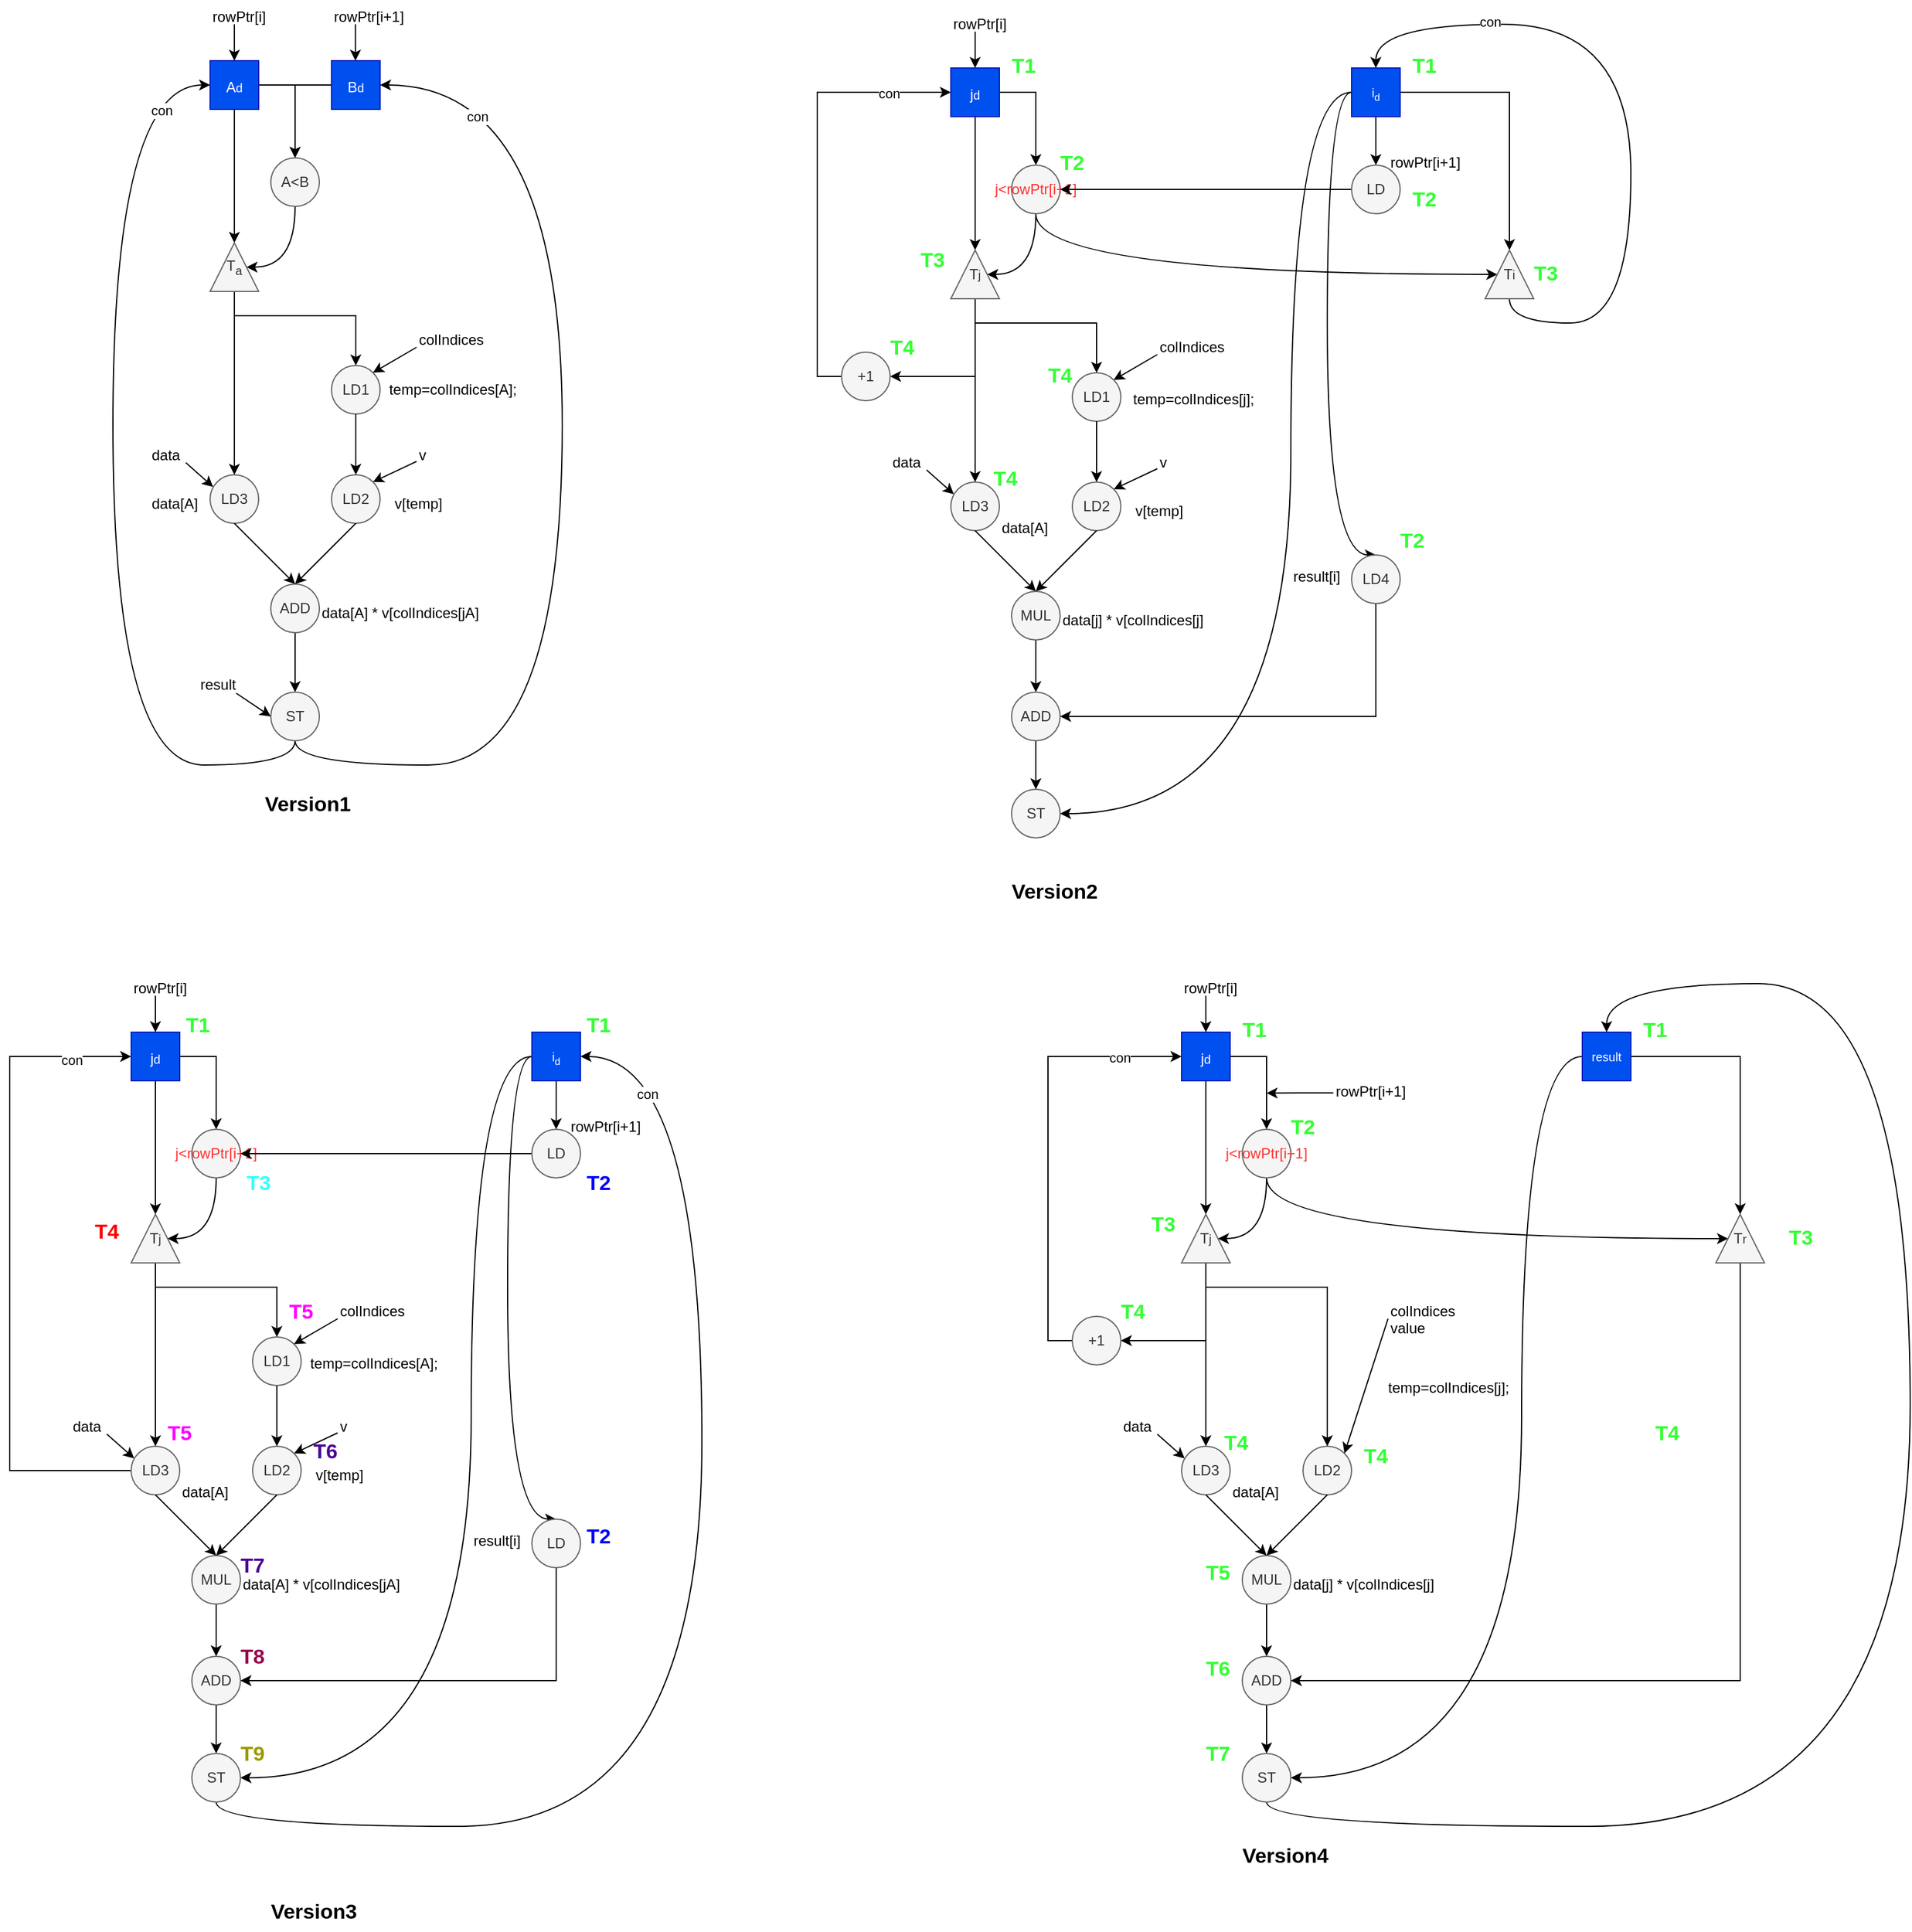 <mxfile version="23.1.5" type="github">
  <diagram name="Page-1" id="8ce9d11a-91a2-4d17-14d8-a56ed91bf033">
    <mxGraphModel dx="1274" dy="930" grid="1" gridSize="10" guides="1" tooltips="1" connect="1" arrows="1" fold="1" page="1" pageScale="1" pageWidth="1920" pageHeight="1200" background="none" math="0" shadow="0">
      <root>
        <mxCell id="0" />
        <mxCell id="1" parent="0" />
        <mxCell id="U-zHn95BD_rkfPfJ5epH-1" value="LD3" style="ellipse;whiteSpace=wrap;html=1;aspect=fixed;fillColor=#f5f5f5;fontColor=#333333;strokeColor=#666666;" parent="1" vertex="1">
          <mxGeometry x="320" y="411" width="40" height="40" as="geometry" />
        </mxCell>
        <mxCell id="U-zHn95BD_rkfPfJ5epH-3" value="LD1" style="ellipse;whiteSpace=wrap;html=1;aspect=fixed;fillColor=#f5f5f5;fontColor=#333333;strokeColor=#666666;" parent="1" vertex="1">
          <mxGeometry x="420" y="321" width="40" height="40" as="geometry" />
        </mxCell>
        <mxCell id="U-zHn95BD_rkfPfJ5epH-4" value="LD2" style="ellipse;whiteSpace=wrap;html=1;aspect=fixed;fillColor=#f5f5f5;fontColor=#333333;strokeColor=#666666;" parent="1" vertex="1">
          <mxGeometry x="420" y="411" width="40" height="40" as="geometry" />
        </mxCell>
        <mxCell id="U-zHn95BD_rkfPfJ5epH-37" style="edgeStyle=orthogonalEdgeStyle;rounded=0;orthogonalLoop=1;jettySize=auto;html=1;exitX=0.5;exitY=1;exitDx=0;exitDy=0;entryX=0.5;entryY=0;entryDx=0;entryDy=0;" parent="1" source="U-zHn95BD_rkfPfJ5epH-5" target="U-zHn95BD_rkfPfJ5epH-36" edge="1">
          <mxGeometry relative="1" as="geometry" />
        </mxCell>
        <mxCell id="U-zHn95BD_rkfPfJ5epH-5" value="ADD" style="ellipse;whiteSpace=wrap;html=1;aspect=fixed;fillColor=#f5f5f5;fontColor=#333333;strokeColor=#666666;" parent="1" vertex="1">
          <mxGeometry x="370" y="501" width="40" height="40" as="geometry" />
        </mxCell>
        <mxCell id="U-zHn95BD_rkfPfJ5epH-6" value="" style="endArrow=classic;html=1;rounded=0;exitX=0.5;exitY=1;exitDx=0;exitDy=0;entryX=0.5;entryY=0;entryDx=0;entryDy=0;" parent="1" source="U-zHn95BD_rkfPfJ5epH-3" target="U-zHn95BD_rkfPfJ5epH-4" edge="1">
          <mxGeometry width="50" height="50" relative="1" as="geometry">
            <mxPoint x="450" y="391" as="sourcePoint" />
            <mxPoint x="490" y="521" as="targetPoint" />
          </mxGeometry>
        </mxCell>
        <mxCell id="U-zHn95BD_rkfPfJ5epH-7" value="" style="endArrow=classic;html=1;rounded=0;exitX=0.5;exitY=1;exitDx=0;exitDy=0;entryX=0.5;entryY=0;entryDx=0;entryDy=0;" parent="1" source="U-zHn95BD_rkfPfJ5epH-4" target="U-zHn95BD_rkfPfJ5epH-5" edge="1">
          <mxGeometry width="50" height="50" relative="1" as="geometry">
            <mxPoint x="430" y="501" as="sourcePoint" />
            <mxPoint x="350" y="511" as="targetPoint" />
          </mxGeometry>
        </mxCell>
        <mxCell id="U-zHn95BD_rkfPfJ5epH-8" value="" style="endArrow=classic;html=1;rounded=0;exitX=0.5;exitY=1;exitDx=0;exitDy=0;entryX=0.5;entryY=0;entryDx=0;entryDy=0;" parent="1" source="U-zHn95BD_rkfPfJ5epH-1" target="U-zHn95BD_rkfPfJ5epH-5" edge="1">
          <mxGeometry width="50" height="50" relative="1" as="geometry">
            <mxPoint x="450" y="501" as="sourcePoint" />
            <mxPoint x="350" y="551" as="targetPoint" />
          </mxGeometry>
        </mxCell>
        <mxCell id="U-zHn95BD_rkfPfJ5epH-9" value="temp=colIndices[A];" style="text;strokeColor=none;align=center;fillColor=none;html=1;verticalAlign=middle;whiteSpace=wrap;rounded=0;" parent="1" vertex="1">
          <mxGeometry x="490" y="326" width="60" height="30" as="geometry" />
        </mxCell>
        <mxCell id="U-zHn95BD_rkfPfJ5epH-10" value="data[A]" style="text;whiteSpace=wrap;" parent="1" vertex="1">
          <mxGeometry x="270" y="421" width="70" height="40" as="geometry" />
        </mxCell>
        <mxCell id="U-zHn95BD_rkfPfJ5epH-11" value="v[temp]" style="text;whiteSpace=wrap;" parent="1" vertex="1">
          <mxGeometry x="470" y="421" width="70" height="40" as="geometry" />
        </mxCell>
        <mxCell id="U-zHn95BD_rkfPfJ5epH-12" value="data[A] * v[colIndices[jA]" style="text;whiteSpace=wrap;" parent="1" vertex="1">
          <mxGeometry x="410" y="511" width="150" height="40" as="geometry" />
        </mxCell>
        <mxCell id="U-zHn95BD_rkfPfJ5epH-22" style="edgeStyle=orthogonalEdgeStyle;rounded=0;orthogonalLoop=1;jettySize=auto;html=1;exitX=1;exitY=0.5;exitDx=0;exitDy=0;entryX=0.5;entryY=0;entryDx=0;entryDy=0;" parent="1" source="U-zHn95BD_rkfPfJ5epH-13" target="U-zHn95BD_rkfPfJ5epH-20" edge="1">
          <mxGeometry relative="1" as="geometry" />
        </mxCell>
        <mxCell id="U-zHn95BD_rkfPfJ5epH-24" style="edgeStyle=orthogonalEdgeStyle;rounded=0;orthogonalLoop=1;jettySize=auto;html=1;exitX=0.5;exitY=1;exitDx=0;exitDy=0;entryX=1;entryY=0.5;entryDx=0;entryDy=0;" parent="1" source="U-zHn95BD_rkfPfJ5epH-13" target="U-zHn95BD_rkfPfJ5epH-21" edge="1">
          <mxGeometry relative="1" as="geometry" />
        </mxCell>
        <mxCell id="U-zHn95BD_rkfPfJ5epH-13" value="&lt;sub&gt;&lt;span style=&quot;font-size: 12px;&quot;&gt;A&lt;/span&gt;d&lt;/sub&gt;" style="whiteSpace=wrap;html=1;aspect=fixed;fillColor=#0050ef;strokeColor=#001DBC;fontColor=#ffffff;" parent="1" vertex="1">
          <mxGeometry x="320" y="70" width="40" height="40" as="geometry" />
        </mxCell>
        <mxCell id="U-zHn95BD_rkfPfJ5epH-25" style="edgeStyle=orthogonalEdgeStyle;rounded=0;orthogonalLoop=1;jettySize=auto;html=1;exitX=0;exitY=0.5;exitDx=0;exitDy=0;entryX=0.5;entryY=0;entryDx=0;entryDy=0;" parent="1" source="U-zHn95BD_rkfPfJ5epH-14" target="U-zHn95BD_rkfPfJ5epH-20" edge="1">
          <mxGeometry relative="1" as="geometry" />
        </mxCell>
        <mxCell id="U-zHn95BD_rkfPfJ5epH-14" value="&lt;sub&gt;&lt;span style=&quot;font-size: 12px;&quot;&gt;B&lt;/span&gt;d&lt;/sub&gt;" style="whiteSpace=wrap;html=1;aspect=fixed;fillColor=#0050ef;strokeColor=#001DBC;fontColor=#ffffff;" parent="1" vertex="1">
          <mxGeometry x="420" y="70" width="40" height="40" as="geometry" />
        </mxCell>
        <mxCell id="U-zHn95BD_rkfPfJ5epH-15" value="" style="endArrow=classic;html=1;rounded=0;entryX=0.5;entryY=0;entryDx=0;entryDy=0;" parent="1" target="U-zHn95BD_rkfPfJ5epH-13" edge="1">
          <mxGeometry width="50" height="50" relative="1" as="geometry">
            <mxPoint x="340" y="40" as="sourcePoint" />
            <mxPoint x="390" y="-10" as="targetPoint" />
          </mxGeometry>
        </mxCell>
        <mxCell id="U-zHn95BD_rkfPfJ5epH-17" value="" style="endArrow=classic;html=1;rounded=0;entryX=0.5;entryY=0;entryDx=0;entryDy=0;" parent="1" edge="1">
          <mxGeometry width="50" height="50" relative="1" as="geometry">
            <mxPoint x="439.71" y="40" as="sourcePoint" />
            <mxPoint x="439.71" y="70" as="targetPoint" />
          </mxGeometry>
        </mxCell>
        <mxCell id="U-zHn95BD_rkfPfJ5epH-18" value="rowPtr[i]" style="text;whiteSpace=wrap;" parent="1" vertex="1">
          <mxGeometry x="320" y="20" width="80" height="40" as="geometry" />
        </mxCell>
        <mxCell id="U-zHn95BD_rkfPfJ5epH-19" value="rowPtr[i+1]" style="text;whiteSpace=wrap;" parent="1" vertex="1">
          <mxGeometry x="420" y="20" width="80" height="40" as="geometry" />
        </mxCell>
        <mxCell id="U-zHn95BD_rkfPfJ5epH-23" style="edgeStyle=orthogonalEdgeStyle;rounded=0;orthogonalLoop=1;jettySize=auto;html=1;exitX=0.5;exitY=1;exitDx=0;exitDy=0;entryX=0.5;entryY=1;entryDx=0;entryDy=0;curved=1;" parent="1" source="U-zHn95BD_rkfPfJ5epH-20" target="U-zHn95BD_rkfPfJ5epH-21" edge="1">
          <mxGeometry relative="1" as="geometry">
            <Array as="points">
              <mxPoint x="390" y="240" />
            </Array>
          </mxGeometry>
        </mxCell>
        <mxCell id="U-zHn95BD_rkfPfJ5epH-20" value="A&amp;lt;B" style="ellipse;whiteSpace=wrap;html=1;aspect=fixed;fillColor=#f5f5f5;fontColor=#333333;strokeColor=#666666;" parent="1" vertex="1">
          <mxGeometry x="370" y="150" width="40" height="40" as="geometry" />
        </mxCell>
        <mxCell id="U-zHn95BD_rkfPfJ5epH-26" style="edgeStyle=orthogonalEdgeStyle;rounded=0;orthogonalLoop=1;jettySize=auto;html=1;exitX=0;exitY=0.5;exitDx=0;exitDy=0;entryX=0.5;entryY=0;entryDx=0;entryDy=0;" parent="1" source="U-zHn95BD_rkfPfJ5epH-21" target="U-zHn95BD_rkfPfJ5epH-1" edge="1">
          <mxGeometry relative="1" as="geometry" />
        </mxCell>
        <mxCell id="U-zHn95BD_rkfPfJ5epH-27" style="edgeStyle=orthogonalEdgeStyle;rounded=0;orthogonalLoop=1;jettySize=auto;html=1;exitX=0;exitY=0.5;exitDx=0;exitDy=0;entryX=0.5;entryY=0;entryDx=0;entryDy=0;" parent="1" source="U-zHn95BD_rkfPfJ5epH-21" target="U-zHn95BD_rkfPfJ5epH-3" edge="1">
          <mxGeometry relative="1" as="geometry">
            <Array as="points">
              <mxPoint x="340" y="280" />
            </Array>
          </mxGeometry>
        </mxCell>
        <mxCell id="U-zHn95BD_rkfPfJ5epH-21" value="T&lt;sub&gt;a&lt;/sub&gt;" style="triangle;whiteSpace=wrap;html=1;direction=north;fillColor=#f5f5f5;fontColor=#333333;strokeColor=#666666;" parent="1" vertex="1">
          <mxGeometry x="320" y="220" width="40" height="40" as="geometry" />
        </mxCell>
        <mxCell id="U-zHn95BD_rkfPfJ5epH-28" value="data" style="text;whiteSpace=wrap;" parent="1" vertex="1">
          <mxGeometry x="270" y="381" width="70" height="40" as="geometry" />
        </mxCell>
        <mxCell id="U-zHn95BD_rkfPfJ5epH-29" value="colIndices" style="text;whiteSpace=wrap;" parent="1" vertex="1">
          <mxGeometry x="490" y="286" width="70" height="40" as="geometry" />
        </mxCell>
        <mxCell id="U-zHn95BD_rkfPfJ5epH-30" value="v" style="text;whiteSpace=wrap;" parent="1" vertex="1">
          <mxGeometry x="490" y="381" width="20" height="19" as="geometry" />
        </mxCell>
        <mxCell id="U-zHn95BD_rkfPfJ5epH-32" value="" style="endArrow=classic;html=1;rounded=0;entryX=0.75;entryY=1;entryDx=0;entryDy=0;" parent="1" target="U-zHn95BD_rkfPfJ5epH-28" edge="1">
          <mxGeometry width="50" height="50" relative="1" as="geometry">
            <mxPoint x="300" y="401" as="sourcePoint" />
            <mxPoint x="350" y="351" as="targetPoint" />
          </mxGeometry>
        </mxCell>
        <mxCell id="U-zHn95BD_rkfPfJ5epH-34" value="" style="endArrow=classic;html=1;rounded=0;entryX=1;entryY=0;entryDx=0;entryDy=0;exitX=0;exitY=0.5;exitDx=0;exitDy=0;" parent="1" source="U-zHn95BD_rkfPfJ5epH-29" target="U-zHn95BD_rkfPfJ5epH-3" edge="1">
          <mxGeometry width="50" height="50" relative="1" as="geometry">
            <mxPoint x="490" y="321" as="sourcePoint" />
            <mxPoint x="520" y="390" as="targetPoint" />
          </mxGeometry>
        </mxCell>
        <mxCell id="U-zHn95BD_rkfPfJ5epH-35" value="" style="endArrow=classic;html=1;rounded=0;exitX=0;exitY=1;exitDx=0;exitDy=0;entryX=1;entryY=0;entryDx=0;entryDy=0;" parent="1" source="U-zHn95BD_rkfPfJ5epH-30" target="U-zHn95BD_rkfPfJ5epH-4" edge="1">
          <mxGeometry width="50" height="50" relative="1" as="geometry">
            <mxPoint x="510" y="401" as="sourcePoint" />
            <mxPoint x="780" y="350" as="targetPoint" />
          </mxGeometry>
        </mxCell>
        <mxCell id="U-zHn95BD_rkfPfJ5epH-41" style="edgeStyle=orthogonalEdgeStyle;rounded=0;orthogonalLoop=1;jettySize=auto;html=1;exitX=0.5;exitY=1;exitDx=0;exitDy=0;entryX=0;entryY=0.5;entryDx=0;entryDy=0;curved=1;" parent="1" source="U-zHn95BD_rkfPfJ5epH-36" target="U-zHn95BD_rkfPfJ5epH-13" edge="1">
          <mxGeometry relative="1" as="geometry">
            <Array as="points">
              <mxPoint x="390" y="650" />
              <mxPoint x="240" y="650" />
              <mxPoint x="240" y="90" />
            </Array>
          </mxGeometry>
        </mxCell>
        <mxCell id="U-zHn95BD_rkfPfJ5epH-46" value="con" style="edgeLabel;html=1;align=center;verticalAlign=middle;resizable=0;points=[];" parent="U-zHn95BD_rkfPfJ5epH-41" vertex="1" connectable="0">
          <mxGeometry x="0.901" y="-21" relative="1" as="geometry">
            <mxPoint as="offset" />
          </mxGeometry>
        </mxCell>
        <mxCell id="U-zHn95BD_rkfPfJ5epH-43" style="edgeStyle=orthogonalEdgeStyle;rounded=0;orthogonalLoop=1;jettySize=auto;html=1;exitX=0.5;exitY=1;exitDx=0;exitDy=0;entryX=1;entryY=0.5;entryDx=0;entryDy=0;curved=1;" parent="1" source="U-zHn95BD_rkfPfJ5epH-36" target="U-zHn95BD_rkfPfJ5epH-14" edge="1">
          <mxGeometry relative="1" as="geometry">
            <Array as="points">
              <mxPoint x="390" y="650" />
              <mxPoint x="610" y="650" />
              <mxPoint x="610" y="90" />
            </Array>
          </mxGeometry>
        </mxCell>
        <mxCell id="U-zHn95BD_rkfPfJ5epH-45" value="con" style="edgeLabel;html=1;align=center;verticalAlign=middle;resizable=0;points=[];" parent="U-zHn95BD_rkfPfJ5epH-43" vertex="1" connectable="0">
          <mxGeometry x="0.832" y="26" relative="1" as="geometry">
            <mxPoint as="offset" />
          </mxGeometry>
        </mxCell>
        <mxCell id="U-zHn95BD_rkfPfJ5epH-36" value="ST" style="ellipse;whiteSpace=wrap;html=1;aspect=fixed;fillColor=#f5f5f5;fontColor=#333333;strokeColor=#666666;" parent="1" vertex="1">
          <mxGeometry x="370" y="590" width="40" height="40" as="geometry" />
        </mxCell>
        <mxCell id="U-zHn95BD_rkfPfJ5epH-39" style="rounded=0;orthogonalLoop=1;jettySize=auto;html=1;exitX=1.052;exitY=1.043;exitDx=0;exitDy=0;entryX=0;entryY=0.5;entryDx=0;entryDy=0;exitPerimeter=0;" parent="1" source="U-zHn95BD_rkfPfJ5epH-38" target="U-zHn95BD_rkfPfJ5epH-36" edge="1">
          <mxGeometry relative="1" as="geometry" />
        </mxCell>
        <mxCell id="U-zHn95BD_rkfPfJ5epH-38" value="result" style="text;whiteSpace=wrap;" parent="1" vertex="1">
          <mxGeometry x="310" y="570" width="30" height="20" as="geometry" />
        </mxCell>
        <mxCell id="Nf0hPOVmcLd8asq8eckD-1" value="LD3" style="ellipse;whiteSpace=wrap;html=1;aspect=fixed;fillColor=#f5f5f5;fontColor=#333333;strokeColor=#666666;" parent="1" vertex="1">
          <mxGeometry x="930" y="417" width="40" height="40" as="geometry" />
        </mxCell>
        <mxCell id="Nf0hPOVmcLd8asq8eckD-2" value="LD1" style="ellipse;whiteSpace=wrap;html=1;aspect=fixed;fillColor=#f5f5f5;fontColor=#333333;strokeColor=#666666;" parent="1" vertex="1">
          <mxGeometry x="1030" y="327" width="40" height="40" as="geometry" />
        </mxCell>
        <mxCell id="Nf0hPOVmcLd8asq8eckD-3" value="LD2" style="ellipse;whiteSpace=wrap;html=1;aspect=fixed;fillColor=#f5f5f5;fontColor=#333333;strokeColor=#666666;" parent="1" vertex="1">
          <mxGeometry x="1030" y="417" width="40" height="40" as="geometry" />
        </mxCell>
        <mxCell id="Nf0hPOVmcLd8asq8eckD-50" style="edgeStyle=orthogonalEdgeStyle;rounded=0;orthogonalLoop=1;jettySize=auto;html=1;exitX=0.5;exitY=1;exitDx=0;exitDy=0;entryX=0.5;entryY=0;entryDx=0;entryDy=0;" parent="1" source="Nf0hPOVmcLd8asq8eckD-5" target="Nf0hPOVmcLd8asq8eckD-49" edge="1">
          <mxGeometry relative="1" as="geometry" />
        </mxCell>
        <mxCell id="Nf0hPOVmcLd8asq8eckD-5" value="MUL" style="ellipse;whiteSpace=wrap;html=1;aspect=fixed;fillColor=#f5f5f5;fontColor=#333333;strokeColor=#666666;" parent="1" vertex="1">
          <mxGeometry x="980" y="507" width="40" height="40" as="geometry" />
        </mxCell>
        <mxCell id="Nf0hPOVmcLd8asq8eckD-6" value="" style="endArrow=classic;html=1;rounded=0;exitX=0.5;exitY=1;exitDx=0;exitDy=0;entryX=0.5;entryY=0;entryDx=0;entryDy=0;" parent="1" source="Nf0hPOVmcLd8asq8eckD-2" target="Nf0hPOVmcLd8asq8eckD-3" edge="1">
          <mxGeometry width="50" height="50" relative="1" as="geometry">
            <mxPoint x="1060" y="397" as="sourcePoint" />
            <mxPoint x="1100" y="527" as="targetPoint" />
          </mxGeometry>
        </mxCell>
        <mxCell id="Nf0hPOVmcLd8asq8eckD-7" value="" style="endArrow=classic;html=1;rounded=0;exitX=0.5;exitY=1;exitDx=0;exitDy=0;entryX=0.5;entryY=0;entryDx=0;entryDy=0;" parent="1" source="Nf0hPOVmcLd8asq8eckD-3" target="Nf0hPOVmcLd8asq8eckD-5" edge="1">
          <mxGeometry width="50" height="50" relative="1" as="geometry">
            <mxPoint x="1040" y="507" as="sourcePoint" />
            <mxPoint x="960" y="517" as="targetPoint" />
          </mxGeometry>
        </mxCell>
        <mxCell id="Nf0hPOVmcLd8asq8eckD-8" value="" style="endArrow=classic;html=1;rounded=0;exitX=0.5;exitY=1;exitDx=0;exitDy=0;entryX=0.5;entryY=0;entryDx=0;entryDy=0;" parent="1" source="Nf0hPOVmcLd8asq8eckD-1" target="Nf0hPOVmcLd8asq8eckD-5" edge="1">
          <mxGeometry width="50" height="50" relative="1" as="geometry">
            <mxPoint x="1060" y="507" as="sourcePoint" />
            <mxPoint x="960" y="557" as="targetPoint" />
          </mxGeometry>
        </mxCell>
        <mxCell id="Nf0hPOVmcLd8asq8eckD-9" value="temp=colIndices[j];" style="text;strokeColor=none;align=center;fillColor=none;html=1;verticalAlign=middle;whiteSpace=wrap;rounded=0;" parent="1" vertex="1">
          <mxGeometry x="1100" y="336" width="60" height="26" as="geometry" />
        </mxCell>
        <mxCell id="Nf0hPOVmcLd8asq8eckD-10" value="data[A]" style="text;whiteSpace=wrap;" parent="1" vertex="1">
          <mxGeometry x="970" y="441" width="70" height="40" as="geometry" />
        </mxCell>
        <mxCell id="Nf0hPOVmcLd8asq8eckD-11" value="v[temp]" style="text;whiteSpace=wrap;" parent="1" vertex="1">
          <mxGeometry x="1080" y="427" width="70" height="40" as="geometry" />
        </mxCell>
        <mxCell id="Nf0hPOVmcLd8asq8eckD-12" value="data[j] * v[colIndices[j]" style="text;whiteSpace=wrap;" parent="1" vertex="1">
          <mxGeometry x="1020" y="517" width="150" height="40" as="geometry" />
        </mxCell>
        <mxCell id="Nf0hPOVmcLd8asq8eckD-13" style="edgeStyle=orthogonalEdgeStyle;rounded=0;orthogonalLoop=1;jettySize=auto;html=1;exitX=1;exitY=0.5;exitDx=0;exitDy=0;entryX=0.5;entryY=0;entryDx=0;entryDy=0;" parent="1" source="Nf0hPOVmcLd8asq8eckD-15" target="Nf0hPOVmcLd8asq8eckD-23" edge="1">
          <mxGeometry relative="1" as="geometry" />
        </mxCell>
        <mxCell id="Nf0hPOVmcLd8asq8eckD-14" style="edgeStyle=orthogonalEdgeStyle;rounded=0;orthogonalLoop=1;jettySize=auto;html=1;exitX=0.5;exitY=1;exitDx=0;exitDy=0;entryX=1;entryY=0.5;entryDx=0;entryDy=0;" parent="1" source="Nf0hPOVmcLd8asq8eckD-15" target="Nf0hPOVmcLd8asq8eckD-26" edge="1">
          <mxGeometry relative="1" as="geometry" />
        </mxCell>
        <mxCell id="Nf0hPOVmcLd8asq8eckD-15" value="&lt;sub&gt;&lt;span style=&quot;font-size: 12px;&quot;&gt;j&lt;/span&gt;d&lt;/sub&gt;" style="whiteSpace=wrap;html=1;aspect=fixed;fillColor=#0050ef;strokeColor=#001DBC;fontColor=#ffffff;" parent="1" vertex="1">
          <mxGeometry x="930" y="76" width="40" height="40" as="geometry" />
        </mxCell>
        <mxCell id="Nf0hPOVmcLd8asq8eckD-43" style="edgeStyle=orthogonalEdgeStyle;rounded=0;orthogonalLoop=1;jettySize=auto;html=1;exitX=0.5;exitY=1;exitDx=0;exitDy=0;entryX=0.5;entryY=0;entryDx=0;entryDy=0;" parent="1" source="Nf0hPOVmcLd8asq8eckD-17" target="Nf0hPOVmcLd8asq8eckD-42" edge="1">
          <mxGeometry relative="1" as="geometry" />
        </mxCell>
        <mxCell id="Nf0hPOVmcLd8asq8eckD-48" style="edgeStyle=orthogonalEdgeStyle;rounded=0;orthogonalLoop=1;jettySize=auto;html=1;exitX=0;exitY=0.5;exitDx=0;exitDy=0;entryX=0.5;entryY=0;entryDx=0;entryDy=0;curved=1;" parent="1" source="Nf0hPOVmcLd8asq8eckD-17" target="Nf0hPOVmcLd8asq8eckD-47" edge="1">
          <mxGeometry relative="1" as="geometry">
            <Array as="points">
              <mxPoint x="1240" y="96" />
              <mxPoint x="1240" y="477" />
            </Array>
          </mxGeometry>
        </mxCell>
        <mxCell id="Nf0hPOVmcLd8asq8eckD-53" style="edgeStyle=orthogonalEdgeStyle;rounded=0;orthogonalLoop=1;jettySize=auto;html=1;exitX=0;exitY=0.5;exitDx=0;exitDy=0;entryX=1;entryY=0.5;entryDx=0;entryDy=0;curved=1;" parent="1" source="Nf0hPOVmcLd8asq8eckD-17" target="Nf0hPOVmcLd8asq8eckD-37" edge="1">
          <mxGeometry relative="1" as="geometry">
            <Array as="points">
              <mxPoint x="1210" y="96" />
              <mxPoint x="1210" y="690" />
            </Array>
          </mxGeometry>
        </mxCell>
        <mxCell id="NMX5KVD_Srp5hz0jkVQt-5" style="edgeStyle=orthogonalEdgeStyle;rounded=0;orthogonalLoop=1;jettySize=auto;html=1;exitX=1;exitY=0.5;exitDx=0;exitDy=0;entryX=1;entryY=0.5;entryDx=0;entryDy=0;" parent="1" source="Nf0hPOVmcLd8asq8eckD-17" target="NMX5KVD_Srp5hz0jkVQt-3" edge="1">
          <mxGeometry relative="1" as="geometry" />
        </mxCell>
        <mxCell id="Nf0hPOVmcLd8asq8eckD-17" value="&lt;span style=&quot;font-size: 10px;&quot;&gt;i&lt;sub&gt;d&lt;/sub&gt;&lt;/span&gt;" style="whiteSpace=wrap;html=1;aspect=fixed;fillColor=#0050ef;strokeColor=#001DBC;fontColor=#ffffff;" parent="1" vertex="1">
          <mxGeometry x="1260" y="76" width="40" height="40" as="geometry" />
        </mxCell>
        <mxCell id="Nf0hPOVmcLd8asq8eckD-18" value="" style="endArrow=classic;html=1;rounded=0;entryX=0.5;entryY=0;entryDx=0;entryDy=0;" parent="1" target="Nf0hPOVmcLd8asq8eckD-15" edge="1">
          <mxGeometry width="50" height="50" relative="1" as="geometry">
            <mxPoint x="950" y="46" as="sourcePoint" />
            <mxPoint x="1000" y="-4" as="targetPoint" />
          </mxGeometry>
        </mxCell>
        <mxCell id="Nf0hPOVmcLd8asq8eckD-20" value="rowPtr[i]" style="text;whiteSpace=wrap;" parent="1" vertex="1">
          <mxGeometry x="930" y="26" width="80" height="40" as="geometry" />
        </mxCell>
        <mxCell id="Nf0hPOVmcLd8asq8eckD-22" style="edgeStyle=orthogonalEdgeStyle;rounded=0;orthogonalLoop=1;jettySize=auto;html=1;exitX=0.5;exitY=1;exitDx=0;exitDy=0;entryX=0.5;entryY=1;entryDx=0;entryDy=0;curved=1;" parent="1" source="Nf0hPOVmcLd8asq8eckD-23" target="Nf0hPOVmcLd8asq8eckD-26" edge="1">
          <mxGeometry relative="1" as="geometry">
            <Array as="points">
              <mxPoint x="1000" y="246" />
            </Array>
          </mxGeometry>
        </mxCell>
        <mxCell id="NMX5KVD_Srp5hz0jkVQt-4" style="edgeStyle=orthogonalEdgeStyle;rounded=0;orthogonalLoop=1;jettySize=auto;html=1;exitX=0.5;exitY=1;exitDx=0;exitDy=0;entryX=0.5;entryY=0;entryDx=0;entryDy=0;curved=1;" parent="1" source="Nf0hPOVmcLd8asq8eckD-23" target="NMX5KVD_Srp5hz0jkVQt-3" edge="1">
          <mxGeometry relative="1" as="geometry">
            <Array as="points">
              <mxPoint x="1000" y="246" />
            </Array>
          </mxGeometry>
        </mxCell>
        <mxCell id="Nf0hPOVmcLd8asq8eckD-23" value="&lt;font color=&quot;#ff3333&quot;&gt;j&amp;lt;rowPtr[i+1]&lt;/font&gt;" style="ellipse;whiteSpace=wrap;html=1;aspect=fixed;fillColor=#f5f5f5;fontColor=#333333;strokeColor=#666666;" parent="1" vertex="1">
          <mxGeometry x="980" y="156" width="40" height="40" as="geometry" />
        </mxCell>
        <mxCell id="Nf0hPOVmcLd8asq8eckD-24" style="edgeStyle=orthogonalEdgeStyle;rounded=0;orthogonalLoop=1;jettySize=auto;html=1;exitX=0;exitY=0.5;exitDx=0;exitDy=0;entryX=0.5;entryY=0;entryDx=0;entryDy=0;" parent="1" source="Nf0hPOVmcLd8asq8eckD-26" target="Nf0hPOVmcLd8asq8eckD-1" edge="1">
          <mxGeometry relative="1" as="geometry" />
        </mxCell>
        <mxCell id="Nf0hPOVmcLd8asq8eckD-25" style="edgeStyle=orthogonalEdgeStyle;rounded=0;orthogonalLoop=1;jettySize=auto;html=1;exitX=0;exitY=0.5;exitDx=0;exitDy=0;entryX=0.5;entryY=0;entryDx=0;entryDy=0;" parent="1" source="Nf0hPOVmcLd8asq8eckD-26" target="Nf0hPOVmcLd8asq8eckD-2" edge="1">
          <mxGeometry relative="1" as="geometry">
            <Array as="points">
              <mxPoint x="950" y="286" />
            </Array>
          </mxGeometry>
        </mxCell>
        <mxCell id="NMX5KVD_Srp5hz0jkVQt-9" style="edgeStyle=orthogonalEdgeStyle;rounded=0;orthogonalLoop=1;jettySize=auto;html=1;exitX=0;exitY=0.5;exitDx=0;exitDy=0;entryX=1;entryY=0.5;entryDx=0;entryDy=0;" parent="1" source="Nf0hPOVmcLd8asq8eckD-26" target="NMX5KVD_Srp5hz0jkVQt-8" edge="1">
          <mxGeometry relative="1" as="geometry" />
        </mxCell>
        <mxCell id="Nf0hPOVmcLd8asq8eckD-26" value="T&lt;span style=&quot;font-size: 10px;&quot;&gt;j&lt;/span&gt;" style="triangle;whiteSpace=wrap;html=1;direction=north;fillColor=#f5f5f5;fontColor=#333333;strokeColor=#666666;" parent="1" vertex="1">
          <mxGeometry x="930" y="226" width="40" height="40" as="geometry" />
        </mxCell>
        <mxCell id="Nf0hPOVmcLd8asq8eckD-27" value="data" style="text;whiteSpace=wrap;" parent="1" vertex="1">
          <mxGeometry x="880" y="387" width="70" height="40" as="geometry" />
        </mxCell>
        <mxCell id="Nf0hPOVmcLd8asq8eckD-28" value="colIndices" style="text;whiteSpace=wrap;" parent="1" vertex="1">
          <mxGeometry x="1100" y="292" width="70" height="40" as="geometry" />
        </mxCell>
        <mxCell id="Nf0hPOVmcLd8asq8eckD-29" value="v" style="text;whiteSpace=wrap;" parent="1" vertex="1">
          <mxGeometry x="1100" y="387" width="20" height="19" as="geometry" />
        </mxCell>
        <mxCell id="Nf0hPOVmcLd8asq8eckD-30" value="" style="endArrow=classic;html=1;rounded=0;entryX=0.75;entryY=1;entryDx=0;entryDy=0;" parent="1" target="Nf0hPOVmcLd8asq8eckD-27" edge="1">
          <mxGeometry width="50" height="50" relative="1" as="geometry">
            <mxPoint x="910" y="407" as="sourcePoint" />
            <mxPoint x="960" y="357" as="targetPoint" />
          </mxGeometry>
        </mxCell>
        <mxCell id="Nf0hPOVmcLd8asq8eckD-31" value="" style="endArrow=classic;html=1;rounded=0;entryX=1;entryY=0;entryDx=0;entryDy=0;exitX=0;exitY=0.5;exitDx=0;exitDy=0;" parent="1" source="Nf0hPOVmcLd8asq8eckD-28" target="Nf0hPOVmcLd8asq8eckD-2" edge="1">
          <mxGeometry width="50" height="50" relative="1" as="geometry">
            <mxPoint x="1100" y="327" as="sourcePoint" />
            <mxPoint x="1130" y="396" as="targetPoint" />
          </mxGeometry>
        </mxCell>
        <mxCell id="Nf0hPOVmcLd8asq8eckD-32" value="" style="endArrow=classic;html=1;rounded=0;exitX=0;exitY=1;exitDx=0;exitDy=0;entryX=1;entryY=0;entryDx=0;entryDy=0;" parent="1" source="Nf0hPOVmcLd8asq8eckD-29" target="Nf0hPOVmcLd8asq8eckD-3" edge="1">
          <mxGeometry width="50" height="50" relative="1" as="geometry">
            <mxPoint x="1120" y="407" as="sourcePoint" />
            <mxPoint x="1390" y="356" as="targetPoint" />
          </mxGeometry>
        </mxCell>
        <mxCell id="Nf0hPOVmcLd8asq8eckD-37" value="ST" style="ellipse;whiteSpace=wrap;html=1;aspect=fixed;fillColor=#f5f5f5;fontColor=#333333;strokeColor=#666666;" parent="1" vertex="1">
          <mxGeometry x="980" y="670" width="40" height="40" as="geometry" />
        </mxCell>
        <mxCell id="Nf0hPOVmcLd8asq8eckD-39" value="result[i]" style="text;whiteSpace=wrap;" parent="1" vertex="1">
          <mxGeometry x="1210" y="481" width="30" height="20" as="geometry" />
        </mxCell>
        <mxCell id="Nf0hPOVmcLd8asq8eckD-40" value="&lt;b&gt;&lt;font style=&quot;font-size: 17px;&quot;&gt;Version1&lt;/font&gt;&lt;/b&gt;" style="text;html=1;align=center;verticalAlign=middle;resizable=0;points=[];autosize=1;strokeColor=none;fillColor=none;" parent="1" vertex="1">
          <mxGeometry x="355" y="668" width="90" height="30" as="geometry" />
        </mxCell>
        <mxCell id="Nf0hPOVmcLd8asq8eckD-41" value="&lt;b&gt;&lt;font style=&quot;font-size: 17px;&quot;&gt;Version2&lt;br&gt;&lt;/font&gt;&lt;/b&gt;" style="text;html=1;align=center;verticalAlign=middle;resizable=0;points=[];autosize=1;strokeColor=none;fillColor=none;" parent="1" vertex="1">
          <mxGeometry x="970" y="740" width="90" height="30" as="geometry" />
        </mxCell>
        <mxCell id="Nf0hPOVmcLd8asq8eckD-45" style="edgeStyle=orthogonalEdgeStyle;rounded=0;orthogonalLoop=1;jettySize=auto;html=1;exitX=0;exitY=0.5;exitDx=0;exitDy=0;entryX=1;entryY=0.5;entryDx=0;entryDy=0;" parent="1" source="Nf0hPOVmcLd8asq8eckD-42" target="Nf0hPOVmcLd8asq8eckD-23" edge="1">
          <mxGeometry relative="1" as="geometry" />
        </mxCell>
        <mxCell id="Nf0hPOVmcLd8asq8eckD-42" value="LD" style="ellipse;whiteSpace=wrap;html=1;aspect=fixed;fillColor=#f5f5f5;fontColor=#333333;strokeColor=#666666;" parent="1" vertex="1">
          <mxGeometry x="1260" y="156" width="40" height="40" as="geometry" />
        </mxCell>
        <mxCell id="Nf0hPOVmcLd8asq8eckD-51" style="edgeStyle=orthogonalEdgeStyle;rounded=0;orthogonalLoop=1;jettySize=auto;html=1;exitX=0.5;exitY=1;exitDx=0;exitDy=0;entryX=1;entryY=0.5;entryDx=0;entryDy=0;" parent="1" source="Nf0hPOVmcLd8asq8eckD-47" target="Nf0hPOVmcLd8asq8eckD-49" edge="1">
          <mxGeometry relative="1" as="geometry" />
        </mxCell>
        <mxCell id="Nf0hPOVmcLd8asq8eckD-47" value="LD4" style="ellipse;whiteSpace=wrap;html=1;aspect=fixed;fillColor=#f5f5f5;fontColor=#333333;strokeColor=#666666;" parent="1" vertex="1">
          <mxGeometry x="1260" y="477" width="40" height="40" as="geometry" />
        </mxCell>
        <mxCell id="Nf0hPOVmcLd8asq8eckD-52" style="edgeStyle=orthogonalEdgeStyle;rounded=0;orthogonalLoop=1;jettySize=auto;html=1;exitX=0.5;exitY=1;exitDx=0;exitDy=0;entryX=0.5;entryY=0;entryDx=0;entryDy=0;" parent="1" source="Nf0hPOVmcLd8asq8eckD-49" target="Nf0hPOVmcLd8asq8eckD-37" edge="1">
          <mxGeometry relative="1" as="geometry" />
        </mxCell>
        <mxCell id="Nf0hPOVmcLd8asq8eckD-49" value="ADD" style="ellipse;whiteSpace=wrap;html=1;aspect=fixed;fillColor=#f5f5f5;fontColor=#333333;strokeColor=#666666;" parent="1" vertex="1">
          <mxGeometry x="980" y="590" width="40" height="40" as="geometry" />
        </mxCell>
        <mxCell id="Nf0hPOVmcLd8asq8eckD-58" value="rowPtr[i+1]" style="text;whiteSpace=wrap;" parent="1" vertex="1">
          <mxGeometry x="1290" y="140" width="80" height="40" as="geometry" />
        </mxCell>
        <mxCell id="Nf0hPOVmcLd8asq8eckD-59" style="edgeStyle=orthogonalEdgeStyle;rounded=0;orthogonalLoop=1;jettySize=auto;html=1;exitX=0;exitY=0.5;exitDx=0;exitDy=0;entryX=0;entryY=0.5;entryDx=0;entryDy=0;" parent="1" source="Nf0hPOVmcLd8asq8eckD-61" target="Nf0hPOVmcLd8asq8eckD-75" edge="1">
          <mxGeometry relative="1" as="geometry">
            <Array as="points">
              <mxPoint x="155" y="1231" />
              <mxPoint x="155" y="890" />
            </Array>
          </mxGeometry>
        </mxCell>
        <mxCell id="Nf0hPOVmcLd8asq8eckD-60" value="con" style="edgeLabel;html=1;align=center;verticalAlign=middle;resizable=0;points=[];" parent="Nf0hPOVmcLd8asq8eckD-59" vertex="1" connectable="0">
          <mxGeometry x="0.818" y="-3" relative="1" as="geometry">
            <mxPoint as="offset" />
          </mxGeometry>
        </mxCell>
        <mxCell id="Nf0hPOVmcLd8asq8eckD-61" value="LD3" style="ellipse;whiteSpace=wrap;html=1;aspect=fixed;fillColor=#f5f5f5;fontColor=#333333;strokeColor=#666666;" parent="1" vertex="1">
          <mxGeometry x="255" y="1211" width="40" height="40" as="geometry" />
        </mxCell>
        <mxCell id="Nf0hPOVmcLd8asq8eckD-62" value="LD1" style="ellipse;whiteSpace=wrap;html=1;aspect=fixed;fillColor=#f5f5f5;fontColor=#333333;strokeColor=#666666;" parent="1" vertex="1">
          <mxGeometry x="355" y="1121" width="40" height="40" as="geometry" />
        </mxCell>
        <mxCell id="Nf0hPOVmcLd8asq8eckD-63" value="LD2" style="ellipse;whiteSpace=wrap;html=1;aspect=fixed;fillColor=#f5f5f5;fontColor=#333333;strokeColor=#666666;" parent="1" vertex="1">
          <mxGeometry x="355" y="1211" width="40" height="40" as="geometry" />
        </mxCell>
        <mxCell id="Nf0hPOVmcLd8asq8eckD-64" style="edgeStyle=orthogonalEdgeStyle;rounded=0;orthogonalLoop=1;jettySize=auto;html=1;exitX=0.5;exitY=1;exitDx=0;exitDy=0;entryX=0.5;entryY=0;entryDx=0;entryDy=0;" parent="1" source="Nf0hPOVmcLd8asq8eckD-65" target="Nf0hPOVmcLd8asq8eckD-103" edge="1">
          <mxGeometry relative="1" as="geometry" />
        </mxCell>
        <mxCell id="Nf0hPOVmcLd8asq8eckD-65" value="MUL" style="ellipse;whiteSpace=wrap;html=1;aspect=fixed;fillColor=#f5f5f5;fontColor=#333333;strokeColor=#666666;" parent="1" vertex="1">
          <mxGeometry x="305" y="1301" width="40" height="40" as="geometry" />
        </mxCell>
        <mxCell id="Nf0hPOVmcLd8asq8eckD-66" value="" style="endArrow=classic;html=1;rounded=0;exitX=0.5;exitY=1;exitDx=0;exitDy=0;entryX=0.5;entryY=0;entryDx=0;entryDy=0;" parent="1" source="Nf0hPOVmcLd8asq8eckD-62" target="Nf0hPOVmcLd8asq8eckD-63" edge="1">
          <mxGeometry width="50" height="50" relative="1" as="geometry">
            <mxPoint x="385" y="1191" as="sourcePoint" />
            <mxPoint x="425" y="1321" as="targetPoint" />
          </mxGeometry>
        </mxCell>
        <mxCell id="Nf0hPOVmcLd8asq8eckD-67" value="" style="endArrow=classic;html=1;rounded=0;exitX=0.5;exitY=1;exitDx=0;exitDy=0;entryX=0.5;entryY=0;entryDx=0;entryDy=0;" parent="1" source="Nf0hPOVmcLd8asq8eckD-63" target="Nf0hPOVmcLd8asq8eckD-65" edge="1">
          <mxGeometry width="50" height="50" relative="1" as="geometry">
            <mxPoint x="365" y="1301" as="sourcePoint" />
            <mxPoint x="285" y="1311" as="targetPoint" />
          </mxGeometry>
        </mxCell>
        <mxCell id="Nf0hPOVmcLd8asq8eckD-68" value="" style="endArrow=classic;html=1;rounded=0;exitX=0.5;exitY=1;exitDx=0;exitDy=0;entryX=0.5;entryY=0;entryDx=0;entryDy=0;" parent="1" source="Nf0hPOVmcLd8asq8eckD-61" target="Nf0hPOVmcLd8asq8eckD-65" edge="1">
          <mxGeometry width="50" height="50" relative="1" as="geometry">
            <mxPoint x="385" y="1301" as="sourcePoint" />
            <mxPoint x="285" y="1351" as="targetPoint" />
          </mxGeometry>
        </mxCell>
        <mxCell id="Nf0hPOVmcLd8asq8eckD-69" value="temp=colIndices[A];" style="text;strokeColor=none;align=center;fillColor=none;html=1;verticalAlign=middle;whiteSpace=wrap;rounded=0;" parent="1" vertex="1">
          <mxGeometry x="425" y="1130" width="60" height="26" as="geometry" />
        </mxCell>
        <mxCell id="Nf0hPOVmcLd8asq8eckD-70" value="data[A]" style="text;whiteSpace=wrap;" parent="1" vertex="1">
          <mxGeometry x="295" y="1235" width="70" height="40" as="geometry" />
        </mxCell>
        <mxCell id="Nf0hPOVmcLd8asq8eckD-71" value="v[temp]" style="text;whiteSpace=wrap;" parent="1" vertex="1">
          <mxGeometry x="405" y="1221" width="70" height="40" as="geometry" />
        </mxCell>
        <mxCell id="Nf0hPOVmcLd8asq8eckD-72" value="data[A] * v[colIndices[jA]" style="text;whiteSpace=wrap;" parent="1" vertex="1">
          <mxGeometry x="345" y="1311" width="150" height="40" as="geometry" />
        </mxCell>
        <mxCell id="Nf0hPOVmcLd8asq8eckD-73" style="edgeStyle=orthogonalEdgeStyle;rounded=0;orthogonalLoop=1;jettySize=auto;html=1;exitX=1;exitY=0.5;exitDx=0;exitDy=0;entryX=0.5;entryY=0;entryDx=0;entryDy=0;" parent="1" source="Nf0hPOVmcLd8asq8eckD-75" target="Nf0hPOVmcLd8asq8eckD-83" edge="1">
          <mxGeometry relative="1" as="geometry" />
        </mxCell>
        <mxCell id="Nf0hPOVmcLd8asq8eckD-74" style="edgeStyle=orthogonalEdgeStyle;rounded=0;orthogonalLoop=1;jettySize=auto;html=1;exitX=0.5;exitY=1;exitDx=0;exitDy=0;entryX=1;entryY=0.5;entryDx=0;entryDy=0;" parent="1" source="Nf0hPOVmcLd8asq8eckD-75" target="Nf0hPOVmcLd8asq8eckD-86" edge="1">
          <mxGeometry relative="1" as="geometry" />
        </mxCell>
        <mxCell id="Nf0hPOVmcLd8asq8eckD-75" value="&lt;sub&gt;&lt;span style=&quot;font-size: 12px;&quot;&gt;j&lt;/span&gt;d&lt;/sub&gt;" style="whiteSpace=wrap;html=1;aspect=fixed;fillColor=#0050ef;strokeColor=#001DBC;fontColor=#ffffff;" parent="1" vertex="1">
          <mxGeometry x="255" y="870" width="40" height="40" as="geometry" />
        </mxCell>
        <mxCell id="Nf0hPOVmcLd8asq8eckD-76" style="edgeStyle=orthogonalEdgeStyle;rounded=0;orthogonalLoop=1;jettySize=auto;html=1;exitX=0.5;exitY=1;exitDx=0;exitDy=0;entryX=0.5;entryY=0;entryDx=0;entryDy=0;" parent="1" source="Nf0hPOVmcLd8asq8eckD-79" target="Nf0hPOVmcLd8asq8eckD-99" edge="1">
          <mxGeometry relative="1" as="geometry" />
        </mxCell>
        <mxCell id="Nf0hPOVmcLd8asq8eckD-77" style="edgeStyle=orthogonalEdgeStyle;rounded=0;orthogonalLoop=1;jettySize=auto;html=1;exitX=0;exitY=0.5;exitDx=0;exitDy=0;entryX=0.5;entryY=0;entryDx=0;entryDy=0;curved=1;" parent="1" source="Nf0hPOVmcLd8asq8eckD-79" target="Nf0hPOVmcLd8asq8eckD-101" edge="1">
          <mxGeometry relative="1" as="geometry">
            <Array as="points">
              <mxPoint x="565" y="890" />
              <mxPoint x="565" y="1271" />
            </Array>
          </mxGeometry>
        </mxCell>
        <mxCell id="Nf0hPOVmcLd8asq8eckD-78" style="edgeStyle=orthogonalEdgeStyle;rounded=0;orthogonalLoop=1;jettySize=auto;html=1;exitX=0;exitY=0.5;exitDx=0;exitDy=0;entryX=1;entryY=0.5;entryDx=0;entryDy=0;curved=1;" parent="1" source="Nf0hPOVmcLd8asq8eckD-79" target="Nf0hPOVmcLd8asq8eckD-95" edge="1">
          <mxGeometry relative="1" as="geometry">
            <Array as="points">
              <mxPoint x="535" y="890" />
              <mxPoint x="535" y="1484" />
            </Array>
          </mxGeometry>
        </mxCell>
        <mxCell id="Nf0hPOVmcLd8asq8eckD-79" value="&lt;span style=&quot;font-size: 10px;&quot;&gt;i&lt;sub&gt;d&lt;/sub&gt;&lt;/span&gt;" style="whiteSpace=wrap;html=1;aspect=fixed;fillColor=#0050ef;strokeColor=#001DBC;fontColor=#ffffff;" parent="1" vertex="1">
          <mxGeometry x="585" y="870" width="40" height="40" as="geometry" />
        </mxCell>
        <mxCell id="Nf0hPOVmcLd8asq8eckD-80" value="" style="endArrow=classic;html=1;rounded=0;entryX=0.5;entryY=0;entryDx=0;entryDy=0;" parent="1" target="Nf0hPOVmcLd8asq8eckD-75" edge="1">
          <mxGeometry width="50" height="50" relative="1" as="geometry">
            <mxPoint x="275" y="840" as="sourcePoint" />
            <mxPoint x="325" y="790" as="targetPoint" />
          </mxGeometry>
        </mxCell>
        <mxCell id="Nf0hPOVmcLd8asq8eckD-81" value="rowPtr[i]" style="text;whiteSpace=wrap;" parent="1" vertex="1">
          <mxGeometry x="255" y="820" width="80" height="40" as="geometry" />
        </mxCell>
        <mxCell id="Nf0hPOVmcLd8asq8eckD-82" style="edgeStyle=orthogonalEdgeStyle;rounded=0;orthogonalLoop=1;jettySize=auto;html=1;exitX=0.5;exitY=1;exitDx=0;exitDy=0;entryX=0.5;entryY=1;entryDx=0;entryDy=0;curved=1;" parent="1" source="Nf0hPOVmcLd8asq8eckD-83" target="Nf0hPOVmcLd8asq8eckD-86" edge="1">
          <mxGeometry relative="1" as="geometry">
            <Array as="points">
              <mxPoint x="325" y="1040" />
            </Array>
          </mxGeometry>
        </mxCell>
        <mxCell id="Nf0hPOVmcLd8asq8eckD-83" value="&lt;font color=&quot;#ff3333&quot;&gt;j&amp;lt;rowPtr[i+1]&lt;/font&gt;" style="ellipse;whiteSpace=wrap;html=1;aspect=fixed;fillColor=#f5f5f5;fontColor=#333333;strokeColor=#666666;" parent="1" vertex="1">
          <mxGeometry x="305" y="950" width="40" height="40" as="geometry" />
        </mxCell>
        <mxCell id="Nf0hPOVmcLd8asq8eckD-84" style="edgeStyle=orthogonalEdgeStyle;rounded=0;orthogonalLoop=1;jettySize=auto;html=1;exitX=0;exitY=0.5;exitDx=0;exitDy=0;entryX=0.5;entryY=0;entryDx=0;entryDy=0;" parent="1" source="Nf0hPOVmcLd8asq8eckD-86" target="Nf0hPOVmcLd8asq8eckD-61" edge="1">
          <mxGeometry relative="1" as="geometry" />
        </mxCell>
        <mxCell id="Nf0hPOVmcLd8asq8eckD-85" style="edgeStyle=orthogonalEdgeStyle;rounded=0;orthogonalLoop=1;jettySize=auto;html=1;exitX=0;exitY=0.5;exitDx=0;exitDy=0;entryX=0.5;entryY=0;entryDx=0;entryDy=0;" parent="1" source="Nf0hPOVmcLd8asq8eckD-86" target="Nf0hPOVmcLd8asq8eckD-62" edge="1">
          <mxGeometry relative="1" as="geometry">
            <Array as="points">
              <mxPoint x="275" y="1080" />
            </Array>
          </mxGeometry>
        </mxCell>
        <mxCell id="Nf0hPOVmcLd8asq8eckD-86" value="T&lt;span style=&quot;font-size: 10px;&quot;&gt;j&lt;/span&gt;" style="triangle;whiteSpace=wrap;html=1;direction=north;fillColor=#f5f5f5;fontColor=#333333;strokeColor=#666666;" parent="1" vertex="1">
          <mxGeometry x="255" y="1020" width="40" height="40" as="geometry" />
        </mxCell>
        <mxCell id="Nf0hPOVmcLd8asq8eckD-87" value="data" style="text;whiteSpace=wrap;" parent="1" vertex="1">
          <mxGeometry x="205" y="1181" width="70" height="40" as="geometry" />
        </mxCell>
        <mxCell id="Nf0hPOVmcLd8asq8eckD-88" value="colIndices" style="text;whiteSpace=wrap;" parent="1" vertex="1">
          <mxGeometry x="425" y="1086" width="70" height="40" as="geometry" />
        </mxCell>
        <mxCell id="Nf0hPOVmcLd8asq8eckD-89" value="v" style="text;whiteSpace=wrap;" parent="1" vertex="1">
          <mxGeometry x="425" y="1181" width="20" height="19" as="geometry" />
        </mxCell>
        <mxCell id="Nf0hPOVmcLd8asq8eckD-90" value="" style="endArrow=classic;html=1;rounded=0;entryX=0.75;entryY=1;entryDx=0;entryDy=0;" parent="1" target="Nf0hPOVmcLd8asq8eckD-87" edge="1">
          <mxGeometry width="50" height="50" relative="1" as="geometry">
            <mxPoint x="235" y="1201" as="sourcePoint" />
            <mxPoint x="285" y="1151" as="targetPoint" />
          </mxGeometry>
        </mxCell>
        <mxCell id="Nf0hPOVmcLd8asq8eckD-91" value="" style="endArrow=classic;html=1;rounded=0;entryX=1;entryY=0;entryDx=0;entryDy=0;exitX=0;exitY=0.5;exitDx=0;exitDy=0;" parent="1" source="Nf0hPOVmcLd8asq8eckD-88" target="Nf0hPOVmcLd8asq8eckD-62" edge="1">
          <mxGeometry width="50" height="50" relative="1" as="geometry">
            <mxPoint x="425" y="1121" as="sourcePoint" />
            <mxPoint x="455" y="1190" as="targetPoint" />
          </mxGeometry>
        </mxCell>
        <mxCell id="Nf0hPOVmcLd8asq8eckD-92" value="" style="endArrow=classic;html=1;rounded=0;exitX=0;exitY=1;exitDx=0;exitDy=0;entryX=1;entryY=0;entryDx=0;entryDy=0;" parent="1" source="Nf0hPOVmcLd8asq8eckD-89" target="Nf0hPOVmcLd8asq8eckD-63" edge="1">
          <mxGeometry width="50" height="50" relative="1" as="geometry">
            <mxPoint x="445" y="1201" as="sourcePoint" />
            <mxPoint x="715" y="1150" as="targetPoint" />
          </mxGeometry>
        </mxCell>
        <mxCell id="Nf0hPOVmcLd8asq8eckD-93" style="edgeStyle=orthogonalEdgeStyle;rounded=0;orthogonalLoop=1;jettySize=auto;html=1;exitX=0.5;exitY=1;exitDx=0;exitDy=0;entryX=1;entryY=0.5;entryDx=0;entryDy=0;curved=1;" parent="1" source="Nf0hPOVmcLd8asq8eckD-95" target="Nf0hPOVmcLd8asq8eckD-79" edge="1">
          <mxGeometry relative="1" as="geometry">
            <Array as="points">
              <mxPoint x="325" y="1524" />
              <mxPoint x="725" y="1524" />
              <mxPoint x="725" y="890" />
            </Array>
          </mxGeometry>
        </mxCell>
        <mxCell id="Nf0hPOVmcLd8asq8eckD-94" value="con" style="edgeLabel;html=1;align=center;verticalAlign=middle;resizable=0;points=[];" parent="Nf0hPOVmcLd8asq8eckD-93" vertex="1" connectable="0">
          <mxGeometry x="0.905" y="31" relative="1" as="geometry">
            <mxPoint as="offset" />
          </mxGeometry>
        </mxCell>
        <mxCell id="Nf0hPOVmcLd8asq8eckD-95" value="ST" style="ellipse;whiteSpace=wrap;html=1;aspect=fixed;fillColor=#f5f5f5;fontColor=#333333;strokeColor=#666666;" parent="1" vertex="1">
          <mxGeometry x="305" y="1464" width="40" height="40" as="geometry" />
        </mxCell>
        <mxCell id="Nf0hPOVmcLd8asq8eckD-96" value="result[i]" style="text;whiteSpace=wrap;" parent="1" vertex="1">
          <mxGeometry x="535" y="1275" width="30" height="20" as="geometry" />
        </mxCell>
        <mxCell id="Nf0hPOVmcLd8asq8eckD-97" value="&lt;b&gt;&lt;font style=&quot;font-size: 17px;&quot;&gt;Version3&lt;br&gt;&lt;/font&gt;&lt;/b&gt;" style="text;html=1;align=center;verticalAlign=middle;resizable=0;points=[];autosize=1;strokeColor=none;fillColor=none;" parent="1" vertex="1">
          <mxGeometry x="360" y="1580" width="90" height="30" as="geometry" />
        </mxCell>
        <mxCell id="Nf0hPOVmcLd8asq8eckD-98" style="edgeStyle=orthogonalEdgeStyle;rounded=0;orthogonalLoop=1;jettySize=auto;html=1;exitX=0;exitY=0.5;exitDx=0;exitDy=0;entryX=1;entryY=0.5;entryDx=0;entryDy=0;" parent="1" source="Nf0hPOVmcLd8asq8eckD-99" target="Nf0hPOVmcLd8asq8eckD-83" edge="1">
          <mxGeometry relative="1" as="geometry" />
        </mxCell>
        <mxCell id="Nf0hPOVmcLd8asq8eckD-99" value="LD" style="ellipse;whiteSpace=wrap;html=1;aspect=fixed;fillColor=#f5f5f5;fontColor=#333333;strokeColor=#666666;" parent="1" vertex="1">
          <mxGeometry x="585" y="950" width="40" height="40" as="geometry" />
        </mxCell>
        <mxCell id="Nf0hPOVmcLd8asq8eckD-100" style="edgeStyle=orthogonalEdgeStyle;rounded=0;orthogonalLoop=1;jettySize=auto;html=1;exitX=0.5;exitY=1;exitDx=0;exitDy=0;entryX=1;entryY=0.5;entryDx=0;entryDy=0;" parent="1" source="Nf0hPOVmcLd8asq8eckD-101" target="Nf0hPOVmcLd8asq8eckD-103" edge="1">
          <mxGeometry relative="1" as="geometry" />
        </mxCell>
        <mxCell id="Nf0hPOVmcLd8asq8eckD-101" value="LD" style="ellipse;whiteSpace=wrap;html=1;aspect=fixed;fillColor=#f5f5f5;fontColor=#333333;strokeColor=#666666;" parent="1" vertex="1">
          <mxGeometry x="585" y="1271" width="40" height="40" as="geometry" />
        </mxCell>
        <mxCell id="Nf0hPOVmcLd8asq8eckD-102" style="edgeStyle=orthogonalEdgeStyle;rounded=0;orthogonalLoop=1;jettySize=auto;html=1;exitX=0.5;exitY=1;exitDx=0;exitDy=0;entryX=0.5;entryY=0;entryDx=0;entryDy=0;" parent="1" source="Nf0hPOVmcLd8asq8eckD-103" target="Nf0hPOVmcLd8asq8eckD-95" edge="1">
          <mxGeometry relative="1" as="geometry" />
        </mxCell>
        <mxCell id="Nf0hPOVmcLd8asq8eckD-103" value="ADD" style="ellipse;whiteSpace=wrap;html=1;aspect=fixed;fillColor=#f5f5f5;fontColor=#333333;strokeColor=#666666;" parent="1" vertex="1">
          <mxGeometry x="305" y="1384" width="40" height="40" as="geometry" />
        </mxCell>
        <mxCell id="Nf0hPOVmcLd8asq8eckD-104" value="rowPtr[i+1]" style="text;whiteSpace=wrap;" parent="1" vertex="1">
          <mxGeometry x="615" y="934" width="80" height="40" as="geometry" />
        </mxCell>
        <mxCell id="Nf0hPOVmcLd8asq8eckD-105" value="&lt;b&gt;&lt;font style=&quot;font-size: 17px;&quot;&gt;T1&lt;/font&gt;&lt;/b&gt;" style="text;html=1;strokeColor=none;fillColor=none;align=center;verticalAlign=middle;whiteSpace=wrap;rounded=0;fontColor=#33FF33;" parent="1" vertex="1">
          <mxGeometry x="280" y="850" width="60" height="30" as="geometry" />
        </mxCell>
        <mxCell id="Nf0hPOVmcLd8asq8eckD-106" value="&lt;b&gt;&lt;font style=&quot;font-size: 17px;&quot;&gt;T1&lt;/font&gt;&lt;/b&gt;" style="text;html=1;strokeColor=none;fillColor=none;align=center;verticalAlign=middle;whiteSpace=wrap;rounded=0;fontColor=#33FF33;" parent="1" vertex="1">
          <mxGeometry x="610" y="850" width="60" height="30" as="geometry" />
        </mxCell>
        <mxCell id="Nf0hPOVmcLd8asq8eckD-107" value="&lt;b&gt;&lt;font color=&quot;#0000ff&quot; style=&quot;font-size: 17px;&quot;&gt;T2&lt;/font&gt;&lt;/b&gt;" style="text;html=1;strokeColor=none;fillColor=none;align=center;verticalAlign=middle;whiteSpace=wrap;rounded=0;fontColor=#33FF33;" parent="1" vertex="1">
          <mxGeometry x="610" y="980" width="60" height="30" as="geometry" />
        </mxCell>
        <mxCell id="Nf0hPOVmcLd8asq8eckD-108" value="&lt;b&gt;&lt;font color=&quot;#33ffff&quot; style=&quot;font-size: 17px;&quot;&gt;T3&lt;/font&gt;&lt;/b&gt;" style="text;html=1;strokeColor=none;fillColor=none;align=center;verticalAlign=middle;whiteSpace=wrap;rounded=0;fontColor=#33FF33;" parent="1" vertex="1">
          <mxGeometry x="330" y="980" width="60" height="30" as="geometry" />
        </mxCell>
        <mxCell id="Nf0hPOVmcLd8asq8eckD-109" value="&lt;b&gt;&lt;font color=&quot;#ff0000&quot; style=&quot;font-size: 17px;&quot;&gt;T4&lt;/font&gt;&lt;/b&gt;" style="text;html=1;strokeColor=none;fillColor=none;align=center;verticalAlign=middle;whiteSpace=wrap;rounded=0;fontColor=#FFFF00;" parent="1" vertex="1">
          <mxGeometry x="205" y="1020" width="60" height="30" as="geometry" />
        </mxCell>
        <mxCell id="Nf0hPOVmcLd8asq8eckD-110" value="&lt;b&gt;&lt;font color=&quot;#0000ff&quot; style=&quot;font-size: 17px;&quot;&gt;T2&lt;/font&gt;&lt;/b&gt;" style="text;html=1;strokeColor=none;fillColor=none;align=center;verticalAlign=middle;whiteSpace=wrap;rounded=0;fontColor=#33FF33;" parent="1" vertex="1">
          <mxGeometry x="610" y="1271" width="60" height="30" as="geometry" />
        </mxCell>
        <mxCell id="Nf0hPOVmcLd8asq8eckD-111" value="&lt;b&gt;&lt;font color=&quot;#ff00ff&quot; style=&quot;font-size: 17px;&quot;&gt;T5&lt;/font&gt;&lt;/b&gt;" style="text;html=1;strokeColor=none;fillColor=none;align=center;verticalAlign=middle;whiteSpace=wrap;rounded=0;fontColor=#FFFF00;" parent="1" vertex="1">
          <mxGeometry x="365" y="1086" width="60" height="30" as="geometry" />
        </mxCell>
        <mxCell id="Nf0hPOVmcLd8asq8eckD-112" value="&lt;b&gt;&lt;font color=&quot;#ff00ff&quot; style=&quot;font-size: 17px;&quot;&gt;T5&lt;/font&gt;&lt;/b&gt;" style="text;html=1;strokeColor=none;fillColor=none;align=center;verticalAlign=middle;whiteSpace=wrap;rounded=0;fontColor=#FFFF00;" parent="1" vertex="1">
          <mxGeometry x="265" y="1186" width="60" height="30" as="geometry" />
        </mxCell>
        <mxCell id="Nf0hPOVmcLd8asq8eckD-113" value="&lt;b&gt;&lt;font color=&quot;#99004d&quot; style=&quot;font-size: 17px;&quot;&gt;T8&lt;/font&gt;&lt;/b&gt;" style="text;html=1;strokeColor=none;fillColor=none;align=center;verticalAlign=middle;whiteSpace=wrap;rounded=0;fontColor=#FFFF00;" parent="1" vertex="1">
          <mxGeometry x="325" y="1370" width="60" height="30" as="geometry" />
        </mxCell>
        <mxCell id="Nf0hPOVmcLd8asq8eckD-114" value="&lt;b&gt;&lt;font color=&quot;#4c0099&quot; style=&quot;font-size: 17px;&quot;&gt;T7&lt;/font&gt;&lt;/b&gt;" style="text;html=1;strokeColor=none;fillColor=none;align=center;verticalAlign=middle;whiteSpace=wrap;rounded=0;fontColor=#FFFF00;" parent="1" vertex="1">
          <mxGeometry x="325" y="1295" width="60" height="30" as="geometry" />
        </mxCell>
        <mxCell id="Nf0hPOVmcLd8asq8eckD-115" value="&lt;b&gt;&lt;font color=&quot;#4c0099&quot; style=&quot;font-size: 17px;&quot;&gt;T6&lt;/font&gt;&lt;/b&gt;" style="text;html=1;strokeColor=none;fillColor=none;align=center;verticalAlign=middle;whiteSpace=wrap;rounded=0;fontColor=#FFFF00;" parent="1" vertex="1">
          <mxGeometry x="385" y="1201" width="60" height="30" as="geometry" />
        </mxCell>
        <mxCell id="Nf0hPOVmcLd8asq8eckD-116" value="&lt;b&gt;&lt;font color=&quot;#999900&quot; style=&quot;font-size: 17px;&quot;&gt;T9&lt;/font&gt;&lt;/b&gt;" style="text;html=1;strokeColor=none;fillColor=none;align=center;verticalAlign=middle;whiteSpace=wrap;rounded=0;fontColor=#FFFF00;" parent="1" vertex="1">
          <mxGeometry x="325" y="1450" width="60" height="30" as="geometry" />
        </mxCell>
        <mxCell id="NMX5KVD_Srp5hz0jkVQt-6" style="edgeStyle=orthogonalEdgeStyle;rounded=0;orthogonalLoop=1;jettySize=auto;html=1;exitX=0;exitY=0.5;exitDx=0;exitDy=0;entryX=0.5;entryY=0;entryDx=0;entryDy=0;curved=1;" parent="1" source="NMX5KVD_Srp5hz0jkVQt-3" target="Nf0hPOVmcLd8asq8eckD-17" edge="1">
          <mxGeometry relative="1" as="geometry">
            <Array as="points">
              <mxPoint x="1390" y="286" />
              <mxPoint x="1490" y="286" />
              <mxPoint x="1490" y="40" />
              <mxPoint x="1280" y="40" />
            </Array>
          </mxGeometry>
        </mxCell>
        <mxCell id="NMX5KVD_Srp5hz0jkVQt-7" value="con" style="edgeLabel;html=1;align=center;verticalAlign=middle;resizable=0;points=[];" parent="NMX5KVD_Srp5hz0jkVQt-6" vertex="1" connectable="0">
          <mxGeometry x="0.576" y="-2" relative="1" as="geometry">
            <mxPoint as="offset" />
          </mxGeometry>
        </mxCell>
        <mxCell id="NMX5KVD_Srp5hz0jkVQt-3" value="T&lt;span style=&quot;font-size: 10px;&quot;&gt;i&lt;/span&gt;" style="triangle;whiteSpace=wrap;html=1;direction=north;fillColor=#f5f5f5;fontColor=#333333;strokeColor=#666666;" parent="1" vertex="1">
          <mxGeometry x="1370" y="226" width="40" height="40" as="geometry" />
        </mxCell>
        <mxCell id="NMX5KVD_Srp5hz0jkVQt-10" style="edgeStyle=orthogonalEdgeStyle;rounded=0;orthogonalLoop=1;jettySize=auto;html=1;exitX=0;exitY=0.5;exitDx=0;exitDy=0;entryX=0;entryY=0.5;entryDx=0;entryDy=0;" parent="1" source="NMX5KVD_Srp5hz0jkVQt-8" target="Nf0hPOVmcLd8asq8eckD-15" edge="1">
          <mxGeometry relative="1" as="geometry" />
        </mxCell>
        <mxCell id="NMX5KVD_Srp5hz0jkVQt-11" value="con" style="edgeLabel;html=1;align=center;verticalAlign=middle;resizable=0;points=[];" parent="NMX5KVD_Srp5hz0jkVQt-10" vertex="1" connectable="0">
          <mxGeometry x="0.719" y="-1" relative="1" as="geometry">
            <mxPoint as="offset" />
          </mxGeometry>
        </mxCell>
        <mxCell id="NMX5KVD_Srp5hz0jkVQt-8" value="+1" style="ellipse;whiteSpace=wrap;html=1;aspect=fixed;fillColor=#f5f5f5;fontColor=#333333;strokeColor=#666666;" parent="1" vertex="1">
          <mxGeometry x="840" y="310" width="40" height="40" as="geometry" />
        </mxCell>
        <mxCell id="NMX5KVD_Srp5hz0jkVQt-12" value="&lt;b&gt;&lt;font style=&quot;font-size: 17px;&quot;&gt;T1&lt;/font&gt;&lt;/b&gt;" style="text;html=1;strokeColor=none;fillColor=none;align=center;verticalAlign=middle;whiteSpace=wrap;rounded=0;fontColor=#33FF33;" parent="1" vertex="1">
          <mxGeometry x="960" y="60" width="60" height="30" as="geometry" />
        </mxCell>
        <mxCell id="NMX5KVD_Srp5hz0jkVQt-15" value="&lt;b&gt;&lt;font style=&quot;font-size: 17px;&quot;&gt;T1&lt;/font&gt;&lt;/b&gt;" style="text;html=1;strokeColor=none;fillColor=none;align=center;verticalAlign=middle;whiteSpace=wrap;rounded=0;fontColor=#33FF33;" parent="1" vertex="1">
          <mxGeometry x="1290" y="60" width="60" height="30" as="geometry" />
        </mxCell>
        <mxCell id="NMX5KVD_Srp5hz0jkVQt-16" value="&lt;b&gt;&lt;font style=&quot;font-size: 17px;&quot;&gt;T2&lt;/font&gt;&lt;/b&gt;" style="text;html=1;strokeColor=none;fillColor=none;align=center;verticalAlign=middle;whiteSpace=wrap;rounded=0;fontColor=#33FF33;" parent="1" vertex="1">
          <mxGeometry x="1000" y="140" width="60" height="30" as="geometry" />
        </mxCell>
        <mxCell id="NMX5KVD_Srp5hz0jkVQt-17" value="&lt;b&gt;&lt;font style=&quot;font-size: 17px;&quot;&gt;T3&lt;/font&gt;&lt;/b&gt;" style="text;html=1;strokeColor=none;fillColor=none;align=center;verticalAlign=middle;whiteSpace=wrap;rounded=0;fontColor=#33FF33;" parent="1" vertex="1">
          <mxGeometry x="885" y="220" width="60" height="30" as="geometry" />
        </mxCell>
        <mxCell id="NMX5KVD_Srp5hz0jkVQt-18" value="&lt;b&gt;&lt;font style=&quot;font-size: 17px;&quot;&gt;T2&lt;/font&gt;&lt;/b&gt;" style="text;html=1;strokeColor=none;fillColor=none;align=center;verticalAlign=middle;whiteSpace=wrap;rounded=0;fontColor=#33FF33;" parent="1" vertex="1">
          <mxGeometry x="1290" y="170" width="60" height="30" as="geometry" />
        </mxCell>
        <mxCell id="NMX5KVD_Srp5hz0jkVQt-19" value="&lt;b&gt;&lt;font style=&quot;font-size: 17px;&quot;&gt;T3&lt;/font&gt;&lt;/b&gt;" style="text;html=1;strokeColor=none;fillColor=none;align=center;verticalAlign=middle;whiteSpace=wrap;rounded=0;fontColor=#33FF33;" parent="1" vertex="1">
          <mxGeometry x="1390" y="231" width="60" height="30" as="geometry" />
        </mxCell>
        <mxCell id="NMX5KVD_Srp5hz0jkVQt-20" value="&lt;b&gt;&lt;font style=&quot;font-size: 17px;&quot;&gt;T4&lt;/font&gt;&lt;/b&gt;" style="text;html=1;strokeColor=none;fillColor=none;align=center;verticalAlign=middle;whiteSpace=wrap;rounded=0;fontColor=#33FF33;" parent="1" vertex="1">
          <mxGeometry x="860" y="292" width="60" height="30" as="geometry" />
        </mxCell>
        <mxCell id="NMX5KVD_Srp5hz0jkVQt-21" value="&lt;b&gt;&lt;font style=&quot;font-size: 17px;&quot;&gt;T4&lt;/font&gt;&lt;/b&gt;" style="text;html=1;strokeColor=none;fillColor=none;align=center;verticalAlign=middle;whiteSpace=wrap;rounded=0;fontColor=#33FF33;" parent="1" vertex="1">
          <mxGeometry x="945" y="400" width="60" height="30" as="geometry" />
        </mxCell>
        <mxCell id="NMX5KVD_Srp5hz0jkVQt-22" value="&lt;b&gt;&lt;font style=&quot;font-size: 17px;&quot;&gt;T4&lt;/font&gt;&lt;/b&gt;" style="text;html=1;strokeColor=none;fillColor=none;align=center;verticalAlign=middle;whiteSpace=wrap;rounded=0;fontColor=#33FF33;" parent="1" vertex="1">
          <mxGeometry x="990" y="315" width="60" height="30" as="geometry" />
        </mxCell>
        <mxCell id="NMX5KVD_Srp5hz0jkVQt-23" value="&lt;b&gt;&lt;font style=&quot;font-size: 17px;&quot;&gt;T2&lt;/font&gt;&lt;/b&gt;" style="text;html=1;strokeColor=none;fillColor=none;align=center;verticalAlign=middle;whiteSpace=wrap;rounded=0;fontColor=#33FF33;" parent="1" vertex="1">
          <mxGeometry x="1280" y="451" width="60" height="30" as="geometry" />
        </mxCell>
        <mxCell id="UlWbPgWaWlo2JuaWG2oj-1" value="LD3" style="ellipse;whiteSpace=wrap;html=1;aspect=fixed;fillColor=#f5f5f5;fontColor=#333333;strokeColor=#666666;" vertex="1" parent="1">
          <mxGeometry x="1120" y="1211" width="40" height="40" as="geometry" />
        </mxCell>
        <mxCell id="UlWbPgWaWlo2JuaWG2oj-2" value="LD2" style="ellipse;whiteSpace=wrap;html=1;aspect=fixed;fillColor=#f5f5f5;fontColor=#333333;strokeColor=#666666;" vertex="1" parent="1">
          <mxGeometry x="1220" y="1211" width="40" height="40" as="geometry" />
        </mxCell>
        <mxCell id="UlWbPgWaWlo2JuaWG2oj-4" style="edgeStyle=orthogonalEdgeStyle;rounded=0;orthogonalLoop=1;jettySize=auto;html=1;exitX=0.5;exitY=1;exitDx=0;exitDy=0;entryX=0.5;entryY=0;entryDx=0;entryDy=0;" edge="1" parent="1" source="UlWbPgWaWlo2JuaWG2oj-5" target="UlWbPgWaWlo2JuaWG2oj-44">
          <mxGeometry relative="1" as="geometry" />
        </mxCell>
        <mxCell id="UlWbPgWaWlo2JuaWG2oj-5" value="MUL" style="ellipse;whiteSpace=wrap;html=1;aspect=fixed;fillColor=#f5f5f5;fontColor=#333333;strokeColor=#666666;" vertex="1" parent="1">
          <mxGeometry x="1170" y="1301" width="40" height="40" as="geometry" />
        </mxCell>
        <mxCell id="UlWbPgWaWlo2JuaWG2oj-7" value="" style="endArrow=classic;html=1;rounded=0;exitX=0.5;exitY=1;exitDx=0;exitDy=0;entryX=0.5;entryY=0;entryDx=0;entryDy=0;" edge="1" parent="1" source="UlWbPgWaWlo2JuaWG2oj-2" target="UlWbPgWaWlo2JuaWG2oj-5">
          <mxGeometry width="50" height="50" relative="1" as="geometry">
            <mxPoint x="1240" y="1251" as="sourcePoint" />
            <mxPoint x="1150" y="1311" as="targetPoint" />
          </mxGeometry>
        </mxCell>
        <mxCell id="UlWbPgWaWlo2JuaWG2oj-8" value="" style="endArrow=classic;html=1;rounded=0;exitX=0.5;exitY=1;exitDx=0;exitDy=0;entryX=0.5;entryY=0;entryDx=0;entryDy=0;" edge="1" parent="1" source="UlWbPgWaWlo2JuaWG2oj-1" target="UlWbPgWaWlo2JuaWG2oj-5">
          <mxGeometry width="50" height="50" relative="1" as="geometry">
            <mxPoint x="1250" y="1301" as="sourcePoint" />
            <mxPoint x="1150" y="1351" as="targetPoint" />
          </mxGeometry>
        </mxCell>
        <mxCell id="UlWbPgWaWlo2JuaWG2oj-9" value="temp=colIndices[j];" style="text;strokeColor=none;align=center;fillColor=none;html=1;verticalAlign=middle;whiteSpace=wrap;rounded=0;" vertex="1" parent="1">
          <mxGeometry x="1310" y="1150" width="60" height="26" as="geometry" />
        </mxCell>
        <mxCell id="UlWbPgWaWlo2JuaWG2oj-10" value="data[A]" style="text;whiteSpace=wrap;" vertex="1" parent="1">
          <mxGeometry x="1160" y="1235" width="70" height="40" as="geometry" />
        </mxCell>
        <mxCell id="UlWbPgWaWlo2JuaWG2oj-12" value="data[j] * v[colIndices[j]" style="text;whiteSpace=wrap;" vertex="1" parent="1">
          <mxGeometry x="1210" y="1311" width="150" height="40" as="geometry" />
        </mxCell>
        <mxCell id="UlWbPgWaWlo2JuaWG2oj-13" style="edgeStyle=orthogonalEdgeStyle;rounded=0;orthogonalLoop=1;jettySize=auto;html=1;exitX=1;exitY=0.5;exitDx=0;exitDy=0;entryX=0.5;entryY=0;entryDx=0;entryDy=0;" edge="1" parent="1" source="UlWbPgWaWlo2JuaWG2oj-15" target="UlWbPgWaWlo2JuaWG2oj-25">
          <mxGeometry relative="1" as="geometry" />
        </mxCell>
        <mxCell id="UlWbPgWaWlo2JuaWG2oj-14" style="edgeStyle=orthogonalEdgeStyle;rounded=0;orthogonalLoop=1;jettySize=auto;html=1;exitX=0.5;exitY=1;exitDx=0;exitDy=0;entryX=1;entryY=0.5;entryDx=0;entryDy=0;" edge="1" parent="1" source="UlWbPgWaWlo2JuaWG2oj-15" target="UlWbPgWaWlo2JuaWG2oj-29">
          <mxGeometry relative="1" as="geometry" />
        </mxCell>
        <mxCell id="UlWbPgWaWlo2JuaWG2oj-15" value="&lt;sub&gt;&lt;span style=&quot;font-size: 12px;&quot;&gt;j&lt;/span&gt;d&lt;/sub&gt;" style="whiteSpace=wrap;html=1;aspect=fixed;fillColor=#0050ef;strokeColor=#001DBC;fontColor=#ffffff;" vertex="1" parent="1">
          <mxGeometry x="1120" y="870" width="40" height="40" as="geometry" />
        </mxCell>
        <mxCell id="UlWbPgWaWlo2JuaWG2oj-18" style="edgeStyle=orthogonalEdgeStyle;rounded=0;orthogonalLoop=1;jettySize=auto;html=1;exitX=0;exitY=0.5;exitDx=0;exitDy=0;entryX=1;entryY=0.5;entryDx=0;entryDy=0;curved=1;" edge="1" parent="1" source="UlWbPgWaWlo2JuaWG2oj-20" target="UlWbPgWaWlo2JuaWG2oj-36">
          <mxGeometry relative="1" as="geometry">
            <Array as="points">
              <mxPoint x="1400" y="890" />
              <mxPoint x="1400" y="1484" />
            </Array>
          </mxGeometry>
        </mxCell>
        <mxCell id="UlWbPgWaWlo2JuaWG2oj-19" style="edgeStyle=orthogonalEdgeStyle;rounded=0;orthogonalLoop=1;jettySize=auto;html=1;exitX=1;exitY=0.5;exitDx=0;exitDy=0;entryX=1;entryY=0.5;entryDx=0;entryDy=0;" edge="1" parent="1" source="UlWbPgWaWlo2JuaWG2oj-20" target="UlWbPgWaWlo2JuaWG2oj-48">
          <mxGeometry relative="1" as="geometry" />
        </mxCell>
        <mxCell id="UlWbPgWaWlo2JuaWG2oj-20" value="&lt;span style=&quot;font-size: 10px;&quot;&gt;result&lt;/span&gt;" style="whiteSpace=wrap;html=1;aspect=fixed;fillColor=#0050ef;strokeColor=#001DBC;fontColor=#ffffff;" vertex="1" parent="1">
          <mxGeometry x="1450" y="870" width="40" height="40" as="geometry" />
        </mxCell>
        <mxCell id="UlWbPgWaWlo2JuaWG2oj-21" value="" style="endArrow=classic;html=1;rounded=0;entryX=0.5;entryY=0;entryDx=0;entryDy=0;" edge="1" parent="1" target="UlWbPgWaWlo2JuaWG2oj-15">
          <mxGeometry width="50" height="50" relative="1" as="geometry">
            <mxPoint x="1140" y="840" as="sourcePoint" />
            <mxPoint x="1190" y="790" as="targetPoint" />
          </mxGeometry>
        </mxCell>
        <mxCell id="UlWbPgWaWlo2JuaWG2oj-22" value="rowPtr[i]" style="text;whiteSpace=wrap;" vertex="1" parent="1">
          <mxGeometry x="1120" y="820" width="80" height="40" as="geometry" />
        </mxCell>
        <mxCell id="UlWbPgWaWlo2JuaWG2oj-23" style="edgeStyle=orthogonalEdgeStyle;rounded=0;orthogonalLoop=1;jettySize=auto;html=1;exitX=0.5;exitY=1;exitDx=0;exitDy=0;entryX=0.5;entryY=1;entryDx=0;entryDy=0;curved=1;" edge="1" parent="1" source="UlWbPgWaWlo2JuaWG2oj-25" target="UlWbPgWaWlo2JuaWG2oj-29">
          <mxGeometry relative="1" as="geometry">
            <Array as="points">
              <mxPoint x="1190" y="1040" />
            </Array>
          </mxGeometry>
        </mxCell>
        <mxCell id="UlWbPgWaWlo2JuaWG2oj-24" style="edgeStyle=orthogonalEdgeStyle;rounded=0;orthogonalLoop=1;jettySize=auto;html=1;exitX=0.5;exitY=1;exitDx=0;exitDy=0;entryX=0.5;entryY=0;entryDx=0;entryDy=0;curved=1;" edge="1" parent="1" source="UlWbPgWaWlo2JuaWG2oj-25" target="UlWbPgWaWlo2JuaWG2oj-48">
          <mxGeometry relative="1" as="geometry">
            <Array as="points">
              <mxPoint x="1190" y="1040" />
            </Array>
          </mxGeometry>
        </mxCell>
        <mxCell id="UlWbPgWaWlo2JuaWG2oj-25" value="&lt;font color=&quot;#ff3333&quot;&gt;j&amp;lt;rowPtr[i+1]&lt;/font&gt;" style="ellipse;whiteSpace=wrap;html=1;aspect=fixed;fillColor=#f5f5f5;fontColor=#333333;strokeColor=#666666;" vertex="1" parent="1">
          <mxGeometry x="1170" y="950" width="40" height="40" as="geometry" />
        </mxCell>
        <mxCell id="UlWbPgWaWlo2JuaWG2oj-26" style="edgeStyle=orthogonalEdgeStyle;rounded=0;orthogonalLoop=1;jettySize=auto;html=1;exitX=0;exitY=0.5;exitDx=0;exitDy=0;entryX=0.5;entryY=0;entryDx=0;entryDy=0;" edge="1" parent="1" source="UlWbPgWaWlo2JuaWG2oj-29" target="UlWbPgWaWlo2JuaWG2oj-1">
          <mxGeometry relative="1" as="geometry" />
        </mxCell>
        <mxCell id="UlWbPgWaWlo2JuaWG2oj-27" style="edgeStyle=orthogonalEdgeStyle;rounded=0;orthogonalLoop=1;jettySize=auto;html=1;exitX=0;exitY=0.5;exitDx=0;exitDy=0;entryX=0.5;entryY=0;entryDx=0;entryDy=0;" edge="1" parent="1" source="UlWbPgWaWlo2JuaWG2oj-29" target="UlWbPgWaWlo2JuaWG2oj-2">
          <mxGeometry relative="1" as="geometry">
            <Array as="points">
              <mxPoint x="1140" y="1080" />
            </Array>
          </mxGeometry>
        </mxCell>
        <mxCell id="UlWbPgWaWlo2JuaWG2oj-28" style="edgeStyle=orthogonalEdgeStyle;rounded=0;orthogonalLoop=1;jettySize=auto;html=1;exitX=0;exitY=0.5;exitDx=0;exitDy=0;entryX=1;entryY=0.5;entryDx=0;entryDy=0;" edge="1" parent="1" source="UlWbPgWaWlo2JuaWG2oj-29" target="UlWbPgWaWlo2JuaWG2oj-51">
          <mxGeometry relative="1" as="geometry" />
        </mxCell>
        <mxCell id="UlWbPgWaWlo2JuaWG2oj-29" value="T&lt;span style=&quot;font-size: 10px;&quot;&gt;j&lt;/span&gt;" style="triangle;whiteSpace=wrap;html=1;direction=north;fillColor=#f5f5f5;fontColor=#333333;strokeColor=#666666;" vertex="1" parent="1">
          <mxGeometry x="1120" y="1020" width="40" height="40" as="geometry" />
        </mxCell>
        <mxCell id="UlWbPgWaWlo2JuaWG2oj-30" value="data" style="text;whiteSpace=wrap;" vertex="1" parent="1">
          <mxGeometry x="1070" y="1181" width="70" height="40" as="geometry" />
        </mxCell>
        <mxCell id="UlWbPgWaWlo2JuaWG2oj-31" value="colIndices&#xa;value" style="text;whiteSpace=wrap;" vertex="1" parent="1">
          <mxGeometry x="1290" y="1086" width="70" height="40" as="geometry" />
        </mxCell>
        <mxCell id="UlWbPgWaWlo2JuaWG2oj-33" value="" style="endArrow=classic;html=1;rounded=0;entryX=0.75;entryY=1;entryDx=0;entryDy=0;" edge="1" parent="1" target="UlWbPgWaWlo2JuaWG2oj-30">
          <mxGeometry width="50" height="50" relative="1" as="geometry">
            <mxPoint x="1100" y="1201" as="sourcePoint" />
            <mxPoint x="1150" y="1151" as="targetPoint" />
          </mxGeometry>
        </mxCell>
        <mxCell id="UlWbPgWaWlo2JuaWG2oj-34" value="" style="endArrow=classic;html=1;rounded=0;entryX=1;entryY=0;entryDx=0;entryDy=0;exitX=0;exitY=0.5;exitDx=0;exitDy=0;" edge="1" parent="1" source="UlWbPgWaWlo2JuaWG2oj-31" target="UlWbPgWaWlo2JuaWG2oj-2">
          <mxGeometry width="50" height="50" relative="1" as="geometry">
            <mxPoint x="1290" y="1121" as="sourcePoint" />
            <mxPoint x="1320" y="1190" as="targetPoint" />
          </mxGeometry>
        </mxCell>
        <mxCell id="UlWbPgWaWlo2JuaWG2oj-65" style="edgeStyle=orthogonalEdgeStyle;rounded=0;orthogonalLoop=1;jettySize=auto;html=1;exitX=0.5;exitY=1;exitDx=0;exitDy=0;entryX=0.5;entryY=0;entryDx=0;entryDy=0;curved=1;" edge="1" parent="1" source="UlWbPgWaWlo2JuaWG2oj-36" target="UlWbPgWaWlo2JuaWG2oj-20">
          <mxGeometry relative="1" as="geometry">
            <Array as="points">
              <mxPoint x="1190" y="1524" />
              <mxPoint x="1720" y="1524" />
              <mxPoint x="1720" y="830" />
              <mxPoint x="1470" y="830" />
            </Array>
          </mxGeometry>
        </mxCell>
        <mxCell id="UlWbPgWaWlo2JuaWG2oj-36" value="ST" style="ellipse;whiteSpace=wrap;html=1;aspect=fixed;fillColor=#f5f5f5;fontColor=#333333;strokeColor=#666666;" vertex="1" parent="1">
          <mxGeometry x="1170" y="1464" width="40" height="40" as="geometry" />
        </mxCell>
        <mxCell id="UlWbPgWaWlo2JuaWG2oj-38" value="&lt;b&gt;&lt;font style=&quot;font-size: 17px;&quot;&gt;Version4&lt;br&gt;&lt;/font&gt;&lt;/b&gt;" style="text;html=1;align=center;verticalAlign=middle;resizable=0;points=[];autosize=1;strokeColor=none;fillColor=none;" vertex="1" parent="1">
          <mxGeometry x="1160" y="1534" width="90" height="30" as="geometry" />
        </mxCell>
        <mxCell id="UlWbPgWaWlo2JuaWG2oj-43" style="edgeStyle=orthogonalEdgeStyle;rounded=0;orthogonalLoop=1;jettySize=auto;html=1;exitX=0.5;exitY=1;exitDx=0;exitDy=0;entryX=0.5;entryY=0;entryDx=0;entryDy=0;" edge="1" parent="1" source="UlWbPgWaWlo2JuaWG2oj-44" target="UlWbPgWaWlo2JuaWG2oj-36">
          <mxGeometry relative="1" as="geometry" />
        </mxCell>
        <mxCell id="UlWbPgWaWlo2JuaWG2oj-44" value="ADD" style="ellipse;whiteSpace=wrap;html=1;aspect=fixed;fillColor=#f5f5f5;fontColor=#333333;strokeColor=#666666;" vertex="1" parent="1">
          <mxGeometry x="1170" y="1384" width="40" height="40" as="geometry" />
        </mxCell>
        <mxCell id="UlWbPgWaWlo2JuaWG2oj-63" style="edgeStyle=orthogonalEdgeStyle;rounded=0;orthogonalLoop=1;jettySize=auto;html=1;exitX=0;exitY=0.5;exitDx=0;exitDy=0;" edge="1" parent="1" source="UlWbPgWaWlo2JuaWG2oj-45">
          <mxGeometry relative="1" as="geometry">
            <mxPoint x="1190.0" y="920.152" as="targetPoint" />
          </mxGeometry>
        </mxCell>
        <mxCell id="UlWbPgWaWlo2JuaWG2oj-45" value="rowPtr[i+1]" style="text;whiteSpace=wrap;" vertex="1" parent="1">
          <mxGeometry x="1245" y="905" width="80" height="30" as="geometry" />
        </mxCell>
        <mxCell id="UlWbPgWaWlo2JuaWG2oj-64" style="edgeStyle=orthogonalEdgeStyle;rounded=0;orthogonalLoop=1;jettySize=auto;html=1;exitX=0;exitY=0.5;exitDx=0;exitDy=0;entryX=1;entryY=0.5;entryDx=0;entryDy=0;" edge="1" parent="1" source="UlWbPgWaWlo2JuaWG2oj-48" target="UlWbPgWaWlo2JuaWG2oj-44">
          <mxGeometry relative="1" as="geometry" />
        </mxCell>
        <mxCell id="UlWbPgWaWlo2JuaWG2oj-48" value="T&lt;span style=&quot;font-size: 10px;&quot;&gt;r&lt;/span&gt;" style="triangle;whiteSpace=wrap;html=1;direction=north;fillColor=#f5f5f5;fontColor=#333333;strokeColor=#666666;" vertex="1" parent="1">
          <mxGeometry x="1560" y="1020" width="40" height="40" as="geometry" />
        </mxCell>
        <mxCell id="UlWbPgWaWlo2JuaWG2oj-49" style="edgeStyle=orthogonalEdgeStyle;rounded=0;orthogonalLoop=1;jettySize=auto;html=1;exitX=0;exitY=0.5;exitDx=0;exitDy=0;entryX=0;entryY=0.5;entryDx=0;entryDy=0;" edge="1" parent="1" source="UlWbPgWaWlo2JuaWG2oj-51" target="UlWbPgWaWlo2JuaWG2oj-15">
          <mxGeometry relative="1" as="geometry" />
        </mxCell>
        <mxCell id="UlWbPgWaWlo2JuaWG2oj-50" value="con" style="edgeLabel;html=1;align=center;verticalAlign=middle;resizable=0;points=[];" vertex="1" connectable="0" parent="UlWbPgWaWlo2JuaWG2oj-49">
          <mxGeometry x="0.719" y="-1" relative="1" as="geometry">
            <mxPoint as="offset" />
          </mxGeometry>
        </mxCell>
        <mxCell id="UlWbPgWaWlo2JuaWG2oj-51" value="+1" style="ellipse;whiteSpace=wrap;html=1;aspect=fixed;fillColor=#f5f5f5;fontColor=#333333;strokeColor=#666666;" vertex="1" parent="1">
          <mxGeometry x="1030" y="1104" width="40" height="40" as="geometry" />
        </mxCell>
        <mxCell id="UlWbPgWaWlo2JuaWG2oj-52" value="&lt;b&gt;&lt;font style=&quot;font-size: 17px;&quot;&gt;T1&lt;/font&gt;&lt;/b&gt;" style="text;html=1;strokeColor=none;fillColor=none;align=center;verticalAlign=middle;whiteSpace=wrap;rounded=0;fontColor=#33FF33;" vertex="1" parent="1">
          <mxGeometry x="1150" y="854" width="60" height="30" as="geometry" />
        </mxCell>
        <mxCell id="UlWbPgWaWlo2JuaWG2oj-53" value="&lt;b&gt;&lt;font style=&quot;font-size: 17px;&quot;&gt;T1&lt;/font&gt;&lt;/b&gt;" style="text;html=1;strokeColor=none;fillColor=none;align=center;verticalAlign=middle;whiteSpace=wrap;rounded=0;fontColor=#33FF33;" vertex="1" parent="1">
          <mxGeometry x="1480" y="854" width="60" height="30" as="geometry" />
        </mxCell>
        <mxCell id="UlWbPgWaWlo2JuaWG2oj-54" value="&lt;b&gt;&lt;font style=&quot;font-size: 17px;&quot;&gt;T2&lt;/font&gt;&lt;/b&gt;" style="text;html=1;strokeColor=none;fillColor=none;align=center;verticalAlign=middle;whiteSpace=wrap;rounded=0;fontColor=#33FF33;" vertex="1" parent="1">
          <mxGeometry x="1190" y="934" width="60" height="30" as="geometry" />
        </mxCell>
        <mxCell id="UlWbPgWaWlo2JuaWG2oj-55" value="&lt;b&gt;&lt;font style=&quot;font-size: 17px;&quot;&gt;T3&lt;/font&gt;&lt;/b&gt;" style="text;html=1;strokeColor=none;fillColor=none;align=center;verticalAlign=middle;whiteSpace=wrap;rounded=0;fontColor=#33FF33;" vertex="1" parent="1">
          <mxGeometry x="1075" y="1014" width="60" height="30" as="geometry" />
        </mxCell>
        <mxCell id="UlWbPgWaWlo2JuaWG2oj-57" value="&lt;b&gt;&lt;font style=&quot;font-size: 17px;&quot;&gt;T3&lt;/font&gt;&lt;/b&gt;" style="text;html=1;strokeColor=none;fillColor=none;align=center;verticalAlign=middle;whiteSpace=wrap;rounded=0;fontColor=#33FF33;" vertex="1" parent="1">
          <mxGeometry x="1600" y="1025" width="60" height="30" as="geometry" />
        </mxCell>
        <mxCell id="UlWbPgWaWlo2JuaWG2oj-58" value="&lt;b&gt;&lt;font style=&quot;font-size: 17px;&quot;&gt;T4&lt;/font&gt;&lt;/b&gt;" style="text;html=1;strokeColor=none;fillColor=none;align=center;verticalAlign=middle;whiteSpace=wrap;rounded=0;fontColor=#33FF33;" vertex="1" parent="1">
          <mxGeometry x="1050" y="1086" width="60" height="30" as="geometry" />
        </mxCell>
        <mxCell id="UlWbPgWaWlo2JuaWG2oj-59" value="&lt;b&gt;&lt;font style=&quot;font-size: 17px;&quot;&gt;T4&lt;/font&gt;&lt;/b&gt;" style="text;html=1;strokeColor=none;fillColor=none;align=center;verticalAlign=middle;whiteSpace=wrap;rounded=0;fontColor=#33FF33;" vertex="1" parent="1">
          <mxGeometry x="1135" y="1194" width="60" height="30" as="geometry" />
        </mxCell>
        <mxCell id="UlWbPgWaWlo2JuaWG2oj-60" value="&lt;b&gt;&lt;font style=&quot;font-size: 17px;&quot;&gt;T4&lt;/font&gt;&lt;/b&gt;" style="text;html=1;strokeColor=none;fillColor=none;align=center;verticalAlign=middle;whiteSpace=wrap;rounded=0;fontColor=#33FF33;" vertex="1" parent="1">
          <mxGeometry x="1250" y="1205" width="60" height="30" as="geometry" />
        </mxCell>
        <mxCell id="UlWbPgWaWlo2JuaWG2oj-66" value="&lt;b&gt;&lt;font style=&quot;font-size: 17px;&quot;&gt;T4&lt;/font&gt;&lt;/b&gt;" style="text;html=1;strokeColor=none;fillColor=none;align=center;verticalAlign=middle;whiteSpace=wrap;rounded=0;fontColor=#33FF33;" vertex="1" parent="1">
          <mxGeometry x="1490" y="1186" width="60" height="30" as="geometry" />
        </mxCell>
        <mxCell id="UlWbPgWaWlo2JuaWG2oj-67" value="&lt;b&gt;&lt;font style=&quot;font-size: 17px;&quot;&gt;T5&lt;/font&gt;&lt;/b&gt;" style="text;html=1;strokeColor=none;fillColor=none;align=center;verticalAlign=middle;whiteSpace=wrap;rounded=0;fontColor=#33FF33;" vertex="1" parent="1">
          <mxGeometry x="1120" y="1301" width="60" height="30" as="geometry" />
        </mxCell>
        <mxCell id="UlWbPgWaWlo2JuaWG2oj-68" value="&lt;b&gt;&lt;font style=&quot;font-size: 17px;&quot;&gt;T6&lt;/font&gt;&lt;/b&gt;" style="text;html=1;strokeColor=none;fillColor=none;align=center;verticalAlign=middle;whiteSpace=wrap;rounded=0;fontColor=#33FF33;" vertex="1" parent="1">
          <mxGeometry x="1120" y="1380" width="60" height="30" as="geometry" />
        </mxCell>
        <mxCell id="UlWbPgWaWlo2JuaWG2oj-69" value="&lt;b&gt;&lt;font style=&quot;font-size: 17px;&quot;&gt;T7&lt;/font&gt;&lt;/b&gt;" style="text;html=1;strokeColor=none;fillColor=none;align=center;verticalAlign=middle;whiteSpace=wrap;rounded=0;fontColor=#33FF33;" vertex="1" parent="1">
          <mxGeometry x="1120" y="1450" width="60" height="30" as="geometry" />
        </mxCell>
      </root>
    </mxGraphModel>
  </diagram>
</mxfile>
